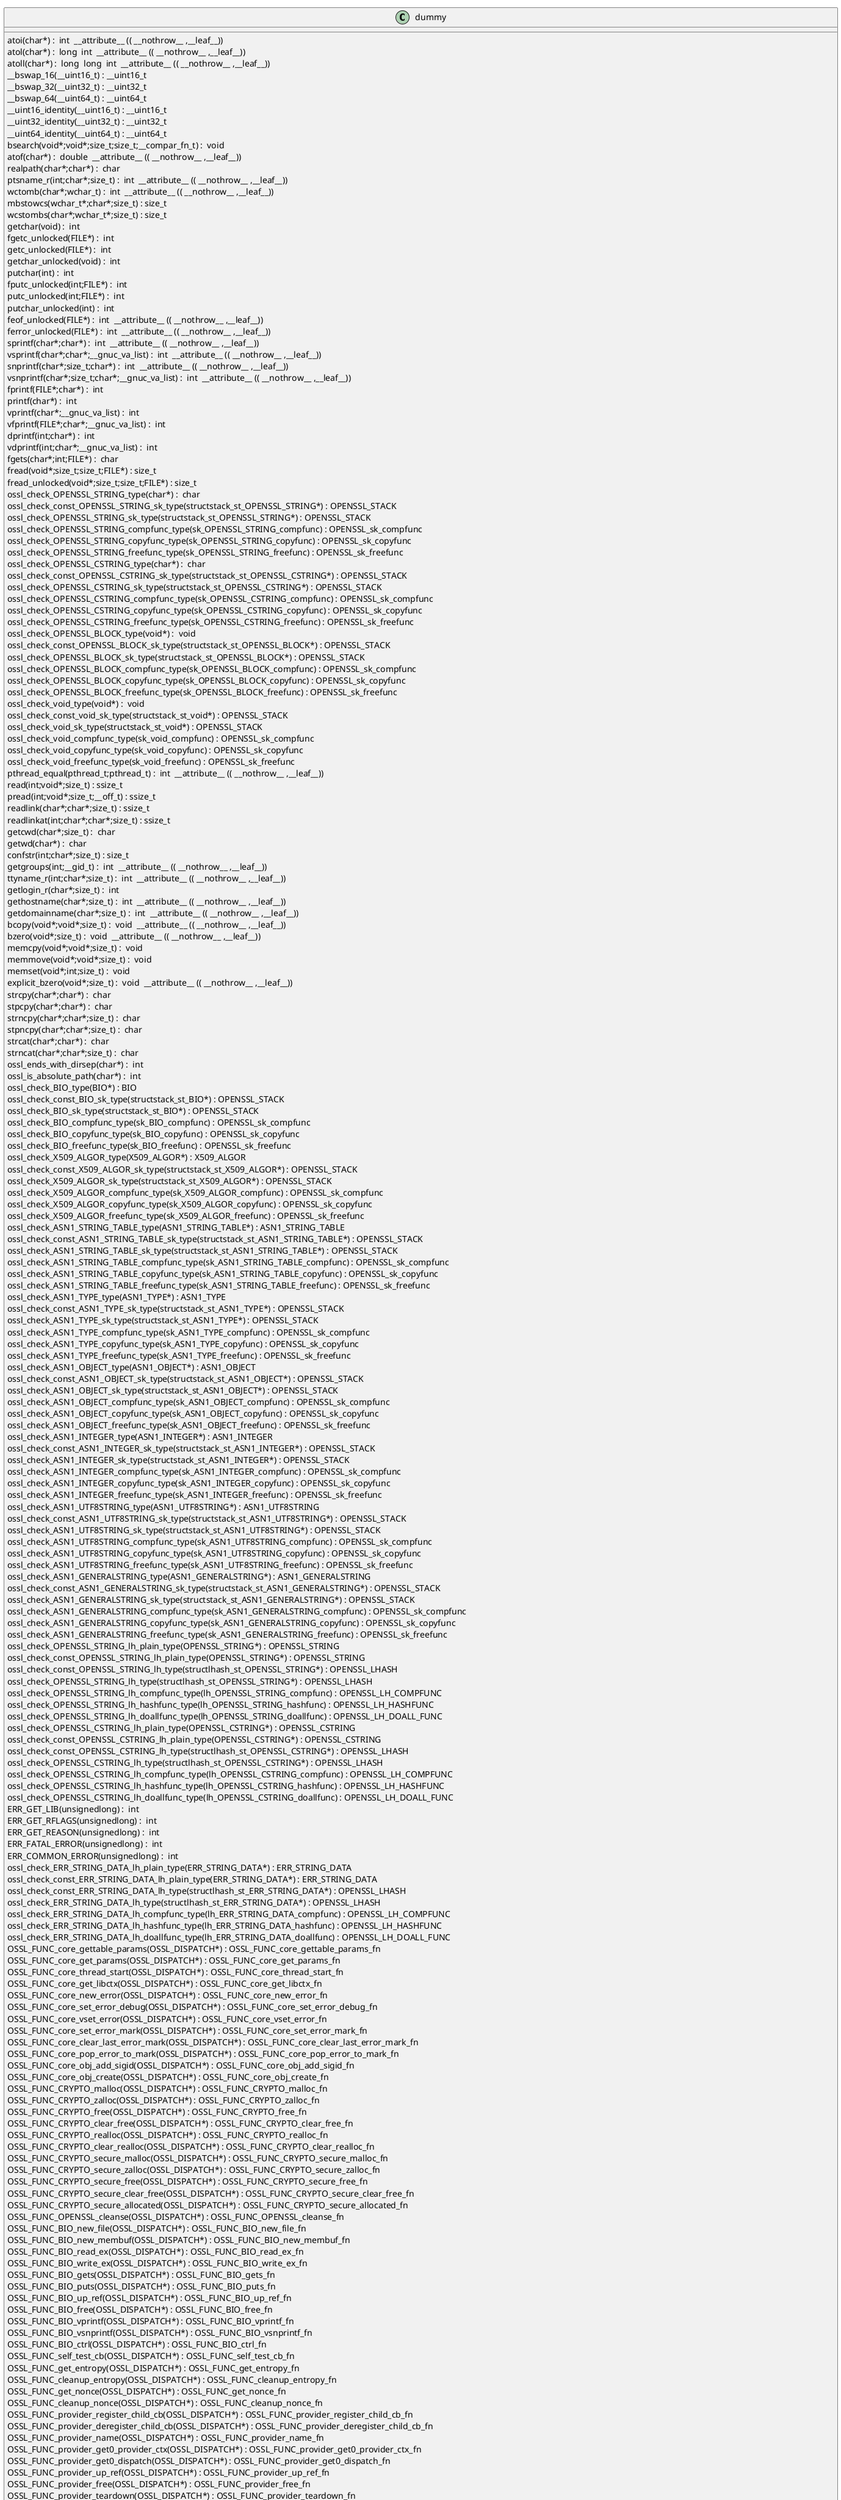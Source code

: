 @startuml
!pragma layout smetana
class dummy {
atoi(char*) :  int  __attribute__ (( __nothrow__ ,__leaf__)) [[[./../.././qc/ssl/tls13_enc.c.html#165]]]
atol(char*) :  long  int  __attribute__ (( __nothrow__ ,__leaf__)) [[[./../.././qc/ssl/tls13_enc.c.html#170]]]
atoll(char*) :  long  long  int  __attribute__ (( __nothrow__ ,__leaf__)) [[[./../.././qc/ssl/tls13_enc.c.html#177]]]
__bswap_16(__uint16_t) : __uint16_t [[[./../.././qc/ssl/tls13_enc.c.html#477]]]
__bswap_32(__uint32_t) : __uint32_t [[[./../.././qc/ssl/tls13_enc.c.html#492]]]
__bswap_64(__uint64_t) : __uint64_t [[[./../.././qc/ssl/tls13_enc.c.html#502]]]
__uint16_identity(__uint16_t) : __uint16_t [[[./../.././qc/ssl/tls13_enc.c.html#514]]]
__uint32_identity(__uint32_t) : __uint32_t [[[./../.././qc/ssl/tls13_enc.c.html#520]]]
__uint64_identity(__uint64_t) : __uint64_t [[[./../.././qc/ssl/tls13_enc.c.html#526]]]
bsearch(void*;void*;size_t;size_t;__compar_fn_t) :  void  [[[./../.././qc/ssl/tls13_enc.c.html#1194]]]
atof(char*) :  double  __attribute__ (( __nothrow__ ,__leaf__)) [[[./../.././qc/ssl/tls13_enc.c.html#1]]]
realpath(char*;char*) :  char  [[[./../.././qc/ssl/tls13_enc.c.html#1]]]
ptsname_r(int;char*;size_t) :  int  __attribute__ (( __nothrow__ ,__leaf__)) [[[./../.././qc/ssl/tls13_enc.c.html#1]]]
wctomb(char*;wchar_t) :  int  __attribute__ (( __nothrow__ ,__leaf__)) [[[./../.././qc/ssl/tls13_enc.c.html#1]]]
mbstowcs(wchar_t*;char*;size_t) : size_t [[[./../.././qc/ssl/tls13_enc.c.html#1]]]
wcstombs(char*;wchar_t*;size_t) : size_t [[[./../.././qc/ssl/tls13_enc.c.html#1]]]
getchar(void) :  int  [[[./../.././qc/ssl/tls13_enc.c.html#1]]]
fgetc_unlocked(FILE*) :  int  [[[./../.././qc/ssl/tls13_enc.c.html#1]]]
getc_unlocked(FILE*) :  int  [[[./../.././qc/ssl/tls13_enc.c.html#1]]]
getchar_unlocked(void) :  int  [[[./../.././qc/ssl/tls13_enc.c.html#1]]]
putchar(int) :  int  [[[./../.././qc/ssl/tls13_enc.c.html#1]]]
fputc_unlocked(int;FILE*) :  int  [[[./../.././qc/ssl/tls13_enc.c.html#1]]]
putc_unlocked(int;FILE*) :  int  [[[./../.././qc/ssl/tls13_enc.c.html#1]]]
putchar_unlocked(int) :  int  [[[./../.././qc/ssl/tls13_enc.c.html#1]]]
feof_unlocked(FILE*) :  int  __attribute__ (( __nothrow__ ,__leaf__)) [[[./../.././qc/ssl/tls13_enc.c.html#1]]]
ferror_unlocked(FILE*) :  int  __attribute__ (( __nothrow__ ,__leaf__)) [[[./../.././qc/ssl/tls13_enc.c.html#1]]]
sprintf(char*;char*) :  int  __attribute__ (( __nothrow__ ,__leaf__)) [[[./../.././qc/ssl/tls13_enc.c.html#1]]]
vsprintf(char*;char*;__gnuc_va_list) :  int  __attribute__ (( __nothrow__ ,__leaf__)) [[[./../.././qc/ssl/tls13_enc.c.html#1]]]
snprintf(char*;size_t;char*) :  int  __attribute__ (( __nothrow__ ,__leaf__)) [[[./../.././qc/ssl/tls13_enc.c.html#1]]]
vsnprintf(char*;size_t;char*;__gnuc_va_list) :  int  __attribute__ (( __nothrow__ ,__leaf__)) [[[./../.././qc/ssl/tls13_enc.c.html#1]]]
fprintf(FILE*;char*) :  int  [[[./../.././qc/ssl/tls13_enc.c.html#1]]]
printf(char*) :  int  [[[./../.././qc/ssl/tls13_enc.c.html#1]]]
vprintf(char*;__gnuc_va_list) :  int  [[[./../.././qc/ssl/tls13_enc.c.html#1]]]
vfprintf(FILE*;char*;__gnuc_va_list) :  int  [[[./../.././qc/ssl/tls13_enc.c.html#1]]]
dprintf(int;char*) :  int  [[[./../.././qc/ssl/tls13_enc.c.html#1]]]
vdprintf(int;char*;__gnuc_va_list) :  int  [[[./../.././qc/ssl/tls13_enc.c.html#1]]]
fgets(char*;int;FILE*) :  char  [[[./../.././qc/ssl/tls13_enc.c.html#1]]]
fread(void*;size_t;size_t;FILE*) : size_t [[[./../.././qc/ssl/tls13_enc.c.html#1]]]
fread_unlocked(void*;size_t;size_t;FILE*) : size_t [[[./../.././qc/ssl/tls13_enc.c.html#1]]]
ossl_check_OPENSSL_STRING_type(char*) :  char  [[[./../.././qc/ssl/tls13_enc.c.html#1]]]
ossl_check_const_OPENSSL_STRING_sk_type(structstack_st_OPENSSL_STRING*) : OPENSSL_STACK [[[./../.././qc/ssl/tls13_enc.c.html#1]]]
ossl_check_OPENSSL_STRING_sk_type(structstack_st_OPENSSL_STRING*) : OPENSSL_STACK [[[./../.././qc/ssl/tls13_enc.c.html#1]]]
ossl_check_OPENSSL_STRING_compfunc_type(sk_OPENSSL_STRING_compfunc) : OPENSSL_sk_compfunc [[[./../.././qc/ssl/tls13_enc.c.html#1]]]
ossl_check_OPENSSL_STRING_copyfunc_type(sk_OPENSSL_STRING_copyfunc) : OPENSSL_sk_copyfunc [[[./../.././qc/ssl/tls13_enc.c.html#1]]]
ossl_check_OPENSSL_STRING_freefunc_type(sk_OPENSSL_STRING_freefunc) : OPENSSL_sk_freefunc [[[./../.././qc/ssl/tls13_enc.c.html#1]]]
ossl_check_OPENSSL_CSTRING_type(char*) :  char  [[[./../.././qc/ssl/tls13_enc.c.html#1]]]
ossl_check_const_OPENSSL_CSTRING_sk_type(structstack_st_OPENSSL_CSTRING*) : OPENSSL_STACK [[[./../.././qc/ssl/tls13_enc.c.html#1]]]
ossl_check_OPENSSL_CSTRING_sk_type(structstack_st_OPENSSL_CSTRING*) : OPENSSL_STACK [[[./../.././qc/ssl/tls13_enc.c.html#1]]]
ossl_check_OPENSSL_CSTRING_compfunc_type(sk_OPENSSL_CSTRING_compfunc) : OPENSSL_sk_compfunc [[[./../.././qc/ssl/tls13_enc.c.html#1]]]
ossl_check_OPENSSL_CSTRING_copyfunc_type(sk_OPENSSL_CSTRING_copyfunc) : OPENSSL_sk_copyfunc [[[./../.././qc/ssl/tls13_enc.c.html#1]]]
ossl_check_OPENSSL_CSTRING_freefunc_type(sk_OPENSSL_CSTRING_freefunc) : OPENSSL_sk_freefunc [[[./../.././qc/ssl/tls13_enc.c.html#1]]]
ossl_check_OPENSSL_BLOCK_type(void*) :  void  [[[./../.././qc/ssl/tls13_enc.c.html#1]]]
ossl_check_const_OPENSSL_BLOCK_sk_type(structstack_st_OPENSSL_BLOCK*) : OPENSSL_STACK [[[./../.././qc/ssl/tls13_enc.c.html#1]]]
ossl_check_OPENSSL_BLOCK_sk_type(structstack_st_OPENSSL_BLOCK*) : OPENSSL_STACK [[[./../.././qc/ssl/tls13_enc.c.html#1]]]
ossl_check_OPENSSL_BLOCK_compfunc_type(sk_OPENSSL_BLOCK_compfunc) : OPENSSL_sk_compfunc [[[./../.././qc/ssl/tls13_enc.c.html#1]]]
ossl_check_OPENSSL_BLOCK_copyfunc_type(sk_OPENSSL_BLOCK_copyfunc) : OPENSSL_sk_copyfunc [[[./../.././qc/ssl/tls13_enc.c.html#1]]]
ossl_check_OPENSSL_BLOCK_freefunc_type(sk_OPENSSL_BLOCK_freefunc) : OPENSSL_sk_freefunc [[[./../.././qc/ssl/tls13_enc.c.html#1]]]
ossl_check_void_type(void*) :  void  [[[./../.././qc/ssl/tls13_enc.c.html#1]]]
ossl_check_const_void_sk_type(structstack_st_void*) : OPENSSL_STACK [[[./../.././qc/ssl/tls13_enc.c.html#1]]]
ossl_check_void_sk_type(structstack_st_void*) : OPENSSL_STACK [[[./../.././qc/ssl/tls13_enc.c.html#1]]]
ossl_check_void_compfunc_type(sk_void_compfunc) : OPENSSL_sk_compfunc [[[./../.././qc/ssl/tls13_enc.c.html#1]]]
ossl_check_void_copyfunc_type(sk_void_copyfunc) : OPENSSL_sk_copyfunc [[[./../.././qc/ssl/tls13_enc.c.html#1]]]
ossl_check_void_freefunc_type(sk_void_freefunc) : OPENSSL_sk_freefunc [[[./../.././qc/ssl/tls13_enc.c.html#1]]]
pthread_equal(pthread_t;pthread_t) :  int  __attribute__ (( __nothrow__ ,__leaf__)) [[[./../.././qc/ssl/tls13_enc.c.html#1]]]
read(int;void*;size_t) : ssize_t [[[./../.././qc/ssl/tls13_enc.c.html#1]]]
pread(int;void*;size_t;__off_t) : ssize_t [[[./../.././qc/ssl/tls13_enc.c.html#1]]]
readlink(char*;char*;size_t) : ssize_t [[[./../.././qc/ssl/tls13_enc.c.html#1]]]
readlinkat(int;char*;char*;size_t) : ssize_t [[[./../.././qc/ssl/tls13_enc.c.html#1]]]
getcwd(char*;size_t) :  char  [[[./../.././qc/ssl/tls13_enc.c.html#1]]]
getwd(char*) :  char  [[[./../.././qc/ssl/tls13_enc.c.html#1]]]
confstr(int;char*;size_t) : size_t [[[./../.././qc/ssl/tls13_enc.c.html#1]]]
getgroups(int;__gid_t) :  int  __attribute__ (( __nothrow__ ,__leaf__)) [[[./../.././qc/ssl/tls13_enc.c.html#1]]]
ttyname_r(int;char*;size_t) :  int  __attribute__ (( __nothrow__ ,__leaf__)) [[[./../.././qc/ssl/tls13_enc.c.html#1]]]
getlogin_r(char*;size_t) :  int  [[[./../.././qc/ssl/tls13_enc.c.html#1]]]
gethostname(char*;size_t) :  int  __attribute__ (( __nothrow__ ,__leaf__)) [[[./../.././qc/ssl/tls13_enc.c.html#1]]]
getdomainname(char*;size_t) :  int  __attribute__ (( __nothrow__ ,__leaf__)) [[[./../.././qc/ssl/tls13_enc.c.html#1]]]
bcopy(void*;void*;size_t) :  void  __attribute__ (( __nothrow__ ,__leaf__)) [[[./../.././qc/ssl/tls13_enc.c.html#1]]]
bzero(void*;size_t) :  void  __attribute__ (( __nothrow__ ,__leaf__)) [[[./../.././qc/ssl/tls13_enc.c.html#1]]]
memcpy(void*;void*;size_t) :  void  [[[./../.././qc/ssl/tls13_enc.c.html#1]]]
memmove(void*;void*;size_t) :  void  [[[./../.././qc/ssl/tls13_enc.c.html#1]]]
memset(void*;int;size_t) :  void  [[[./../.././qc/ssl/tls13_enc.c.html#1]]]
explicit_bzero(void*;size_t) :  void  __attribute__ (( __nothrow__ ,__leaf__)) [[[./../.././qc/ssl/tls13_enc.c.html#1]]]
strcpy(char*;char*) :  char  [[[./../.././qc/ssl/tls13_enc.c.html#1]]]
stpcpy(char*;char*) :  char  [[[./../.././qc/ssl/tls13_enc.c.html#1]]]
strncpy(char*;char*;size_t) :  char  [[[./../.././qc/ssl/tls13_enc.c.html#1]]]
stpncpy(char*;char*;size_t) :  char  [[[./../.././qc/ssl/tls13_enc.c.html#1]]]
strcat(char*;char*) :  char  [[[./../.././qc/ssl/tls13_enc.c.html#1]]]
strncat(char*;char*;size_t) :  char  [[[./../.././qc/ssl/tls13_enc.c.html#1]]]
ossl_ends_with_dirsep(char*) :  int  [[[./../.././qc/ssl/tls13_enc.c.html#1]]]
ossl_is_absolute_path(char*) :  int  [[[./../.././qc/ssl/tls13_enc.c.html#1]]]
ossl_check_BIO_type(BIO*) : BIO [[[./../.././qc/ssl/tls13_enc.c.html#1]]]
ossl_check_const_BIO_sk_type(structstack_st_BIO*) : OPENSSL_STACK [[[./../.././qc/ssl/tls13_enc.c.html#1]]]
ossl_check_BIO_sk_type(structstack_st_BIO*) : OPENSSL_STACK [[[./../.././qc/ssl/tls13_enc.c.html#1]]]
ossl_check_BIO_compfunc_type(sk_BIO_compfunc) : OPENSSL_sk_compfunc [[[./../.././qc/ssl/tls13_enc.c.html#1]]]
ossl_check_BIO_copyfunc_type(sk_BIO_copyfunc) : OPENSSL_sk_copyfunc [[[./../.././qc/ssl/tls13_enc.c.html#1]]]
ossl_check_BIO_freefunc_type(sk_BIO_freefunc) : OPENSSL_sk_freefunc [[[./../.././qc/ssl/tls13_enc.c.html#1]]]
ossl_check_X509_ALGOR_type(X509_ALGOR*) : X509_ALGOR [[[./../.././qc/ssl/tls13_enc.c.html#1]]]
ossl_check_const_X509_ALGOR_sk_type(structstack_st_X509_ALGOR*) : OPENSSL_STACK [[[./../.././qc/ssl/tls13_enc.c.html#1]]]
ossl_check_X509_ALGOR_sk_type(structstack_st_X509_ALGOR*) : OPENSSL_STACK [[[./../.././qc/ssl/tls13_enc.c.html#1]]]
ossl_check_X509_ALGOR_compfunc_type(sk_X509_ALGOR_compfunc) : OPENSSL_sk_compfunc [[[./../.././qc/ssl/tls13_enc.c.html#1]]]
ossl_check_X509_ALGOR_copyfunc_type(sk_X509_ALGOR_copyfunc) : OPENSSL_sk_copyfunc [[[./../.././qc/ssl/tls13_enc.c.html#1]]]
ossl_check_X509_ALGOR_freefunc_type(sk_X509_ALGOR_freefunc) : OPENSSL_sk_freefunc [[[./../.././qc/ssl/tls13_enc.c.html#1]]]
ossl_check_ASN1_STRING_TABLE_type(ASN1_STRING_TABLE*) : ASN1_STRING_TABLE [[[./../.././qc/ssl/tls13_enc.c.html#1]]]
ossl_check_const_ASN1_STRING_TABLE_sk_type(structstack_st_ASN1_STRING_TABLE*) : OPENSSL_STACK [[[./../.././qc/ssl/tls13_enc.c.html#1]]]
ossl_check_ASN1_STRING_TABLE_sk_type(structstack_st_ASN1_STRING_TABLE*) : OPENSSL_STACK [[[./../.././qc/ssl/tls13_enc.c.html#1]]]
ossl_check_ASN1_STRING_TABLE_compfunc_type(sk_ASN1_STRING_TABLE_compfunc) : OPENSSL_sk_compfunc [[[./../.././qc/ssl/tls13_enc.c.html#1]]]
ossl_check_ASN1_STRING_TABLE_copyfunc_type(sk_ASN1_STRING_TABLE_copyfunc) : OPENSSL_sk_copyfunc [[[./../.././qc/ssl/tls13_enc.c.html#1]]]
ossl_check_ASN1_STRING_TABLE_freefunc_type(sk_ASN1_STRING_TABLE_freefunc) : OPENSSL_sk_freefunc [[[./../.././qc/ssl/tls13_enc.c.html#1]]]
ossl_check_ASN1_TYPE_type(ASN1_TYPE*) : ASN1_TYPE [[[./../.././qc/ssl/tls13_enc.c.html#1]]]
ossl_check_const_ASN1_TYPE_sk_type(structstack_st_ASN1_TYPE*) : OPENSSL_STACK [[[./../.././qc/ssl/tls13_enc.c.html#1]]]
ossl_check_ASN1_TYPE_sk_type(structstack_st_ASN1_TYPE*) : OPENSSL_STACK [[[./../.././qc/ssl/tls13_enc.c.html#1]]]
ossl_check_ASN1_TYPE_compfunc_type(sk_ASN1_TYPE_compfunc) : OPENSSL_sk_compfunc [[[./../.././qc/ssl/tls13_enc.c.html#1]]]
ossl_check_ASN1_TYPE_copyfunc_type(sk_ASN1_TYPE_copyfunc) : OPENSSL_sk_copyfunc [[[./../.././qc/ssl/tls13_enc.c.html#1]]]
ossl_check_ASN1_TYPE_freefunc_type(sk_ASN1_TYPE_freefunc) : OPENSSL_sk_freefunc [[[./../.././qc/ssl/tls13_enc.c.html#1]]]
ossl_check_ASN1_OBJECT_type(ASN1_OBJECT*) : ASN1_OBJECT [[[./../.././qc/ssl/tls13_enc.c.html#1]]]
ossl_check_const_ASN1_OBJECT_sk_type(structstack_st_ASN1_OBJECT*) : OPENSSL_STACK [[[./../.././qc/ssl/tls13_enc.c.html#1]]]
ossl_check_ASN1_OBJECT_sk_type(structstack_st_ASN1_OBJECT*) : OPENSSL_STACK [[[./../.././qc/ssl/tls13_enc.c.html#1]]]
ossl_check_ASN1_OBJECT_compfunc_type(sk_ASN1_OBJECT_compfunc) : OPENSSL_sk_compfunc [[[./../.././qc/ssl/tls13_enc.c.html#1]]]
ossl_check_ASN1_OBJECT_copyfunc_type(sk_ASN1_OBJECT_copyfunc) : OPENSSL_sk_copyfunc [[[./../.././qc/ssl/tls13_enc.c.html#1]]]
ossl_check_ASN1_OBJECT_freefunc_type(sk_ASN1_OBJECT_freefunc) : OPENSSL_sk_freefunc [[[./../.././qc/ssl/tls13_enc.c.html#1]]]
ossl_check_ASN1_INTEGER_type(ASN1_INTEGER*) : ASN1_INTEGER [[[./../.././qc/ssl/tls13_enc.c.html#1]]]
ossl_check_const_ASN1_INTEGER_sk_type(structstack_st_ASN1_INTEGER*) : OPENSSL_STACK [[[./../.././qc/ssl/tls13_enc.c.html#1]]]
ossl_check_ASN1_INTEGER_sk_type(structstack_st_ASN1_INTEGER*) : OPENSSL_STACK [[[./../.././qc/ssl/tls13_enc.c.html#1]]]
ossl_check_ASN1_INTEGER_compfunc_type(sk_ASN1_INTEGER_compfunc) : OPENSSL_sk_compfunc [[[./../.././qc/ssl/tls13_enc.c.html#1]]]
ossl_check_ASN1_INTEGER_copyfunc_type(sk_ASN1_INTEGER_copyfunc) : OPENSSL_sk_copyfunc [[[./../.././qc/ssl/tls13_enc.c.html#1]]]
ossl_check_ASN1_INTEGER_freefunc_type(sk_ASN1_INTEGER_freefunc) : OPENSSL_sk_freefunc [[[./../.././qc/ssl/tls13_enc.c.html#1]]]
ossl_check_ASN1_UTF8STRING_type(ASN1_UTF8STRING*) : ASN1_UTF8STRING [[[./../.././qc/ssl/tls13_enc.c.html#1]]]
ossl_check_const_ASN1_UTF8STRING_sk_type(structstack_st_ASN1_UTF8STRING*) : OPENSSL_STACK [[[./../.././qc/ssl/tls13_enc.c.html#1]]]
ossl_check_ASN1_UTF8STRING_sk_type(structstack_st_ASN1_UTF8STRING*) : OPENSSL_STACK [[[./../.././qc/ssl/tls13_enc.c.html#1]]]
ossl_check_ASN1_UTF8STRING_compfunc_type(sk_ASN1_UTF8STRING_compfunc) : OPENSSL_sk_compfunc [[[./../.././qc/ssl/tls13_enc.c.html#1]]]
ossl_check_ASN1_UTF8STRING_copyfunc_type(sk_ASN1_UTF8STRING_copyfunc) : OPENSSL_sk_copyfunc [[[./../.././qc/ssl/tls13_enc.c.html#1]]]
ossl_check_ASN1_UTF8STRING_freefunc_type(sk_ASN1_UTF8STRING_freefunc) : OPENSSL_sk_freefunc [[[./../.././qc/ssl/tls13_enc.c.html#1]]]
ossl_check_ASN1_GENERALSTRING_type(ASN1_GENERALSTRING*) : ASN1_GENERALSTRING [[[./../.././qc/ssl/tls13_enc.c.html#1]]]
ossl_check_const_ASN1_GENERALSTRING_sk_type(structstack_st_ASN1_GENERALSTRING*) : OPENSSL_STACK [[[./../.././qc/ssl/tls13_enc.c.html#1]]]
ossl_check_ASN1_GENERALSTRING_sk_type(structstack_st_ASN1_GENERALSTRING*) : OPENSSL_STACK [[[./../.././qc/ssl/tls13_enc.c.html#1]]]
ossl_check_ASN1_GENERALSTRING_compfunc_type(sk_ASN1_GENERALSTRING_compfunc) : OPENSSL_sk_compfunc [[[./../.././qc/ssl/tls13_enc.c.html#1]]]
ossl_check_ASN1_GENERALSTRING_copyfunc_type(sk_ASN1_GENERALSTRING_copyfunc) : OPENSSL_sk_copyfunc [[[./../.././qc/ssl/tls13_enc.c.html#1]]]
ossl_check_ASN1_GENERALSTRING_freefunc_type(sk_ASN1_GENERALSTRING_freefunc) : OPENSSL_sk_freefunc [[[./../.././qc/ssl/tls13_enc.c.html#1]]]
ossl_check_OPENSSL_STRING_lh_plain_type(OPENSSL_STRING*) : OPENSSL_STRING [[[./../.././qc/ssl/tls13_enc.c.html#1]]]
ossl_check_const_OPENSSL_STRING_lh_plain_type(OPENSSL_STRING*) : OPENSSL_STRING [[[./../.././qc/ssl/tls13_enc.c.html#1]]]
ossl_check_const_OPENSSL_STRING_lh_type(structlhash_st_OPENSSL_STRING*) : OPENSSL_LHASH [[[./../.././qc/ssl/tls13_enc.c.html#1]]]
ossl_check_OPENSSL_STRING_lh_type(structlhash_st_OPENSSL_STRING*) : OPENSSL_LHASH [[[./../.././qc/ssl/tls13_enc.c.html#1]]]
ossl_check_OPENSSL_STRING_lh_compfunc_type(lh_OPENSSL_STRING_compfunc) : OPENSSL_LH_COMPFUNC [[[./../.././qc/ssl/tls13_enc.c.html#1]]]
ossl_check_OPENSSL_STRING_lh_hashfunc_type(lh_OPENSSL_STRING_hashfunc) : OPENSSL_LH_HASHFUNC [[[./../.././qc/ssl/tls13_enc.c.html#1]]]
ossl_check_OPENSSL_STRING_lh_doallfunc_type(lh_OPENSSL_STRING_doallfunc) : OPENSSL_LH_DOALL_FUNC [[[./../.././qc/ssl/tls13_enc.c.html#1]]]
ossl_check_OPENSSL_CSTRING_lh_plain_type(OPENSSL_CSTRING*) : OPENSSL_CSTRING [[[./../.././qc/ssl/tls13_enc.c.html#1]]]
ossl_check_const_OPENSSL_CSTRING_lh_plain_type(OPENSSL_CSTRING*) : OPENSSL_CSTRING [[[./../.././qc/ssl/tls13_enc.c.html#1]]]
ossl_check_const_OPENSSL_CSTRING_lh_type(structlhash_st_OPENSSL_CSTRING*) : OPENSSL_LHASH [[[./../.././qc/ssl/tls13_enc.c.html#1]]]
ossl_check_OPENSSL_CSTRING_lh_type(structlhash_st_OPENSSL_CSTRING*) : OPENSSL_LHASH [[[./../.././qc/ssl/tls13_enc.c.html#1]]]
ossl_check_OPENSSL_CSTRING_lh_compfunc_type(lh_OPENSSL_CSTRING_compfunc) : OPENSSL_LH_COMPFUNC [[[./../.././qc/ssl/tls13_enc.c.html#1]]]
ossl_check_OPENSSL_CSTRING_lh_hashfunc_type(lh_OPENSSL_CSTRING_hashfunc) : OPENSSL_LH_HASHFUNC [[[./../.././qc/ssl/tls13_enc.c.html#1]]]
ossl_check_OPENSSL_CSTRING_lh_doallfunc_type(lh_OPENSSL_CSTRING_doallfunc) : OPENSSL_LH_DOALL_FUNC [[[./../.././qc/ssl/tls13_enc.c.html#1]]]
ERR_GET_LIB(unsignedlong) :  int  [[[./../.././qc/ssl/tls13_enc.c.html#1]]]
ERR_GET_RFLAGS(unsignedlong) :  int  [[[./../.././qc/ssl/tls13_enc.c.html#1]]]
ERR_GET_REASON(unsignedlong) :  int  [[[./../.././qc/ssl/tls13_enc.c.html#1]]]
ERR_FATAL_ERROR(unsignedlong) :  int  [[[./../.././qc/ssl/tls13_enc.c.html#1]]]
ERR_COMMON_ERROR(unsignedlong) :  int  [[[./../.././qc/ssl/tls13_enc.c.html#1]]]
ossl_check_ERR_STRING_DATA_lh_plain_type(ERR_STRING_DATA*) : ERR_STRING_DATA [[[./../.././qc/ssl/tls13_enc.c.html#1]]]
ossl_check_const_ERR_STRING_DATA_lh_plain_type(ERR_STRING_DATA*) : ERR_STRING_DATA [[[./../.././qc/ssl/tls13_enc.c.html#1]]]
ossl_check_const_ERR_STRING_DATA_lh_type(structlhash_st_ERR_STRING_DATA*) : OPENSSL_LHASH [[[./../.././qc/ssl/tls13_enc.c.html#1]]]
ossl_check_ERR_STRING_DATA_lh_type(structlhash_st_ERR_STRING_DATA*) : OPENSSL_LHASH [[[./../.././qc/ssl/tls13_enc.c.html#1]]]
ossl_check_ERR_STRING_DATA_lh_compfunc_type(lh_ERR_STRING_DATA_compfunc) : OPENSSL_LH_COMPFUNC [[[./../.././qc/ssl/tls13_enc.c.html#1]]]
ossl_check_ERR_STRING_DATA_lh_hashfunc_type(lh_ERR_STRING_DATA_hashfunc) : OPENSSL_LH_HASHFUNC [[[./../.././qc/ssl/tls13_enc.c.html#1]]]
ossl_check_ERR_STRING_DATA_lh_doallfunc_type(lh_ERR_STRING_DATA_doallfunc) : OPENSSL_LH_DOALL_FUNC [[[./../.././qc/ssl/tls13_enc.c.html#1]]]
OSSL_FUNC_core_gettable_params(OSSL_DISPATCH*) : OSSL_FUNC_core_gettable_params_fn [[[./../.././qc/ssl/tls13_enc.c.html#1]]]
OSSL_FUNC_core_get_params(OSSL_DISPATCH*) : OSSL_FUNC_core_get_params_fn [[[./../.././qc/ssl/tls13_enc.c.html#1]]]
OSSL_FUNC_core_thread_start(OSSL_DISPATCH*) : OSSL_FUNC_core_thread_start_fn [[[./../.././qc/ssl/tls13_enc.c.html#1]]]
OSSL_FUNC_core_get_libctx(OSSL_DISPATCH*) : OSSL_FUNC_core_get_libctx_fn [[[./../.././qc/ssl/tls13_enc.c.html#1]]]
OSSL_FUNC_core_new_error(OSSL_DISPATCH*) : OSSL_FUNC_core_new_error_fn [[[./../.././qc/ssl/tls13_enc.c.html#1]]]
OSSL_FUNC_core_set_error_debug(OSSL_DISPATCH*) : OSSL_FUNC_core_set_error_debug_fn [[[./../.././qc/ssl/tls13_enc.c.html#1]]]
OSSL_FUNC_core_vset_error(OSSL_DISPATCH*) : OSSL_FUNC_core_vset_error_fn [[[./../.././qc/ssl/tls13_enc.c.html#1]]]
OSSL_FUNC_core_set_error_mark(OSSL_DISPATCH*) : OSSL_FUNC_core_set_error_mark_fn [[[./../.././qc/ssl/tls13_enc.c.html#1]]]
OSSL_FUNC_core_clear_last_error_mark(OSSL_DISPATCH*) : OSSL_FUNC_core_clear_last_error_mark_fn [[[./../.././qc/ssl/tls13_enc.c.html#1]]]
OSSL_FUNC_core_pop_error_to_mark(OSSL_DISPATCH*) : OSSL_FUNC_core_pop_error_to_mark_fn [[[./../.././qc/ssl/tls13_enc.c.html#1]]]
OSSL_FUNC_core_obj_add_sigid(OSSL_DISPATCH*) : OSSL_FUNC_core_obj_add_sigid_fn [[[./../.././qc/ssl/tls13_enc.c.html#1]]]
OSSL_FUNC_core_obj_create(OSSL_DISPATCH*) : OSSL_FUNC_core_obj_create_fn [[[./../.././qc/ssl/tls13_enc.c.html#1]]]
OSSL_FUNC_CRYPTO_malloc(OSSL_DISPATCH*) : OSSL_FUNC_CRYPTO_malloc_fn [[[./../.././qc/ssl/tls13_enc.c.html#1]]]
OSSL_FUNC_CRYPTO_zalloc(OSSL_DISPATCH*) : OSSL_FUNC_CRYPTO_zalloc_fn [[[./../.././qc/ssl/tls13_enc.c.html#1]]]
OSSL_FUNC_CRYPTO_free(OSSL_DISPATCH*) : OSSL_FUNC_CRYPTO_free_fn [[[./../.././qc/ssl/tls13_enc.c.html#1]]]
OSSL_FUNC_CRYPTO_clear_free(OSSL_DISPATCH*) : OSSL_FUNC_CRYPTO_clear_free_fn [[[./../.././qc/ssl/tls13_enc.c.html#1]]]
OSSL_FUNC_CRYPTO_realloc(OSSL_DISPATCH*) : OSSL_FUNC_CRYPTO_realloc_fn [[[./../.././qc/ssl/tls13_enc.c.html#1]]]
OSSL_FUNC_CRYPTO_clear_realloc(OSSL_DISPATCH*) : OSSL_FUNC_CRYPTO_clear_realloc_fn [[[./../.././qc/ssl/tls13_enc.c.html#1]]]
OSSL_FUNC_CRYPTO_secure_malloc(OSSL_DISPATCH*) : OSSL_FUNC_CRYPTO_secure_malloc_fn [[[./../.././qc/ssl/tls13_enc.c.html#1]]]
OSSL_FUNC_CRYPTO_secure_zalloc(OSSL_DISPATCH*) : OSSL_FUNC_CRYPTO_secure_zalloc_fn [[[./../.././qc/ssl/tls13_enc.c.html#1]]]
OSSL_FUNC_CRYPTO_secure_free(OSSL_DISPATCH*) : OSSL_FUNC_CRYPTO_secure_free_fn [[[./../.././qc/ssl/tls13_enc.c.html#1]]]
OSSL_FUNC_CRYPTO_secure_clear_free(OSSL_DISPATCH*) : OSSL_FUNC_CRYPTO_secure_clear_free_fn [[[./../.././qc/ssl/tls13_enc.c.html#1]]]
OSSL_FUNC_CRYPTO_secure_allocated(OSSL_DISPATCH*) : OSSL_FUNC_CRYPTO_secure_allocated_fn [[[./../.././qc/ssl/tls13_enc.c.html#1]]]
OSSL_FUNC_OPENSSL_cleanse(OSSL_DISPATCH*) : OSSL_FUNC_OPENSSL_cleanse_fn [[[./../.././qc/ssl/tls13_enc.c.html#1]]]
OSSL_FUNC_BIO_new_file(OSSL_DISPATCH*) : OSSL_FUNC_BIO_new_file_fn [[[./../.././qc/ssl/tls13_enc.c.html#1]]]
OSSL_FUNC_BIO_new_membuf(OSSL_DISPATCH*) : OSSL_FUNC_BIO_new_membuf_fn [[[./../.././qc/ssl/tls13_enc.c.html#1]]]
OSSL_FUNC_BIO_read_ex(OSSL_DISPATCH*) : OSSL_FUNC_BIO_read_ex_fn [[[./../.././qc/ssl/tls13_enc.c.html#1]]]
OSSL_FUNC_BIO_write_ex(OSSL_DISPATCH*) : OSSL_FUNC_BIO_write_ex_fn [[[./../.././qc/ssl/tls13_enc.c.html#1]]]
OSSL_FUNC_BIO_gets(OSSL_DISPATCH*) : OSSL_FUNC_BIO_gets_fn [[[./../.././qc/ssl/tls13_enc.c.html#1]]]
OSSL_FUNC_BIO_puts(OSSL_DISPATCH*) : OSSL_FUNC_BIO_puts_fn [[[./../.././qc/ssl/tls13_enc.c.html#1]]]
OSSL_FUNC_BIO_up_ref(OSSL_DISPATCH*) : OSSL_FUNC_BIO_up_ref_fn [[[./../.././qc/ssl/tls13_enc.c.html#1]]]
OSSL_FUNC_BIO_free(OSSL_DISPATCH*) : OSSL_FUNC_BIO_free_fn [[[./../.././qc/ssl/tls13_enc.c.html#1]]]
OSSL_FUNC_BIO_vprintf(OSSL_DISPATCH*) : OSSL_FUNC_BIO_vprintf_fn [[[./../.././qc/ssl/tls13_enc.c.html#1]]]
OSSL_FUNC_BIO_vsnprintf(OSSL_DISPATCH*) : OSSL_FUNC_BIO_vsnprintf_fn [[[./../.././qc/ssl/tls13_enc.c.html#1]]]
OSSL_FUNC_BIO_ctrl(OSSL_DISPATCH*) : OSSL_FUNC_BIO_ctrl_fn [[[./../.././qc/ssl/tls13_enc.c.html#1]]]
OSSL_FUNC_self_test_cb(OSSL_DISPATCH*) : OSSL_FUNC_self_test_cb_fn [[[./../.././qc/ssl/tls13_enc.c.html#1]]]
OSSL_FUNC_get_entropy(OSSL_DISPATCH*) : OSSL_FUNC_get_entropy_fn [[[./../.././qc/ssl/tls13_enc.c.html#1]]]
OSSL_FUNC_cleanup_entropy(OSSL_DISPATCH*) : OSSL_FUNC_cleanup_entropy_fn [[[./../.././qc/ssl/tls13_enc.c.html#1]]]
OSSL_FUNC_get_nonce(OSSL_DISPATCH*) : OSSL_FUNC_get_nonce_fn [[[./../.././qc/ssl/tls13_enc.c.html#1]]]
OSSL_FUNC_cleanup_nonce(OSSL_DISPATCH*) : OSSL_FUNC_cleanup_nonce_fn [[[./../.././qc/ssl/tls13_enc.c.html#1]]]
OSSL_FUNC_provider_register_child_cb(OSSL_DISPATCH*) : OSSL_FUNC_provider_register_child_cb_fn [[[./../.././qc/ssl/tls13_enc.c.html#1]]]
OSSL_FUNC_provider_deregister_child_cb(OSSL_DISPATCH*) : OSSL_FUNC_provider_deregister_child_cb_fn [[[./../.././qc/ssl/tls13_enc.c.html#1]]]
OSSL_FUNC_provider_name(OSSL_DISPATCH*) : OSSL_FUNC_provider_name_fn [[[./../.././qc/ssl/tls13_enc.c.html#1]]]
OSSL_FUNC_provider_get0_provider_ctx(OSSL_DISPATCH*) : OSSL_FUNC_provider_get0_provider_ctx_fn [[[./../.././qc/ssl/tls13_enc.c.html#1]]]
OSSL_FUNC_provider_get0_dispatch(OSSL_DISPATCH*) : OSSL_FUNC_provider_get0_dispatch_fn [[[./../.././qc/ssl/tls13_enc.c.html#1]]]
OSSL_FUNC_provider_up_ref(OSSL_DISPATCH*) : OSSL_FUNC_provider_up_ref_fn [[[./../.././qc/ssl/tls13_enc.c.html#1]]]
OSSL_FUNC_provider_free(OSSL_DISPATCH*) : OSSL_FUNC_provider_free_fn [[[./../.././qc/ssl/tls13_enc.c.html#1]]]
OSSL_FUNC_provider_teardown(OSSL_DISPATCH*) : OSSL_FUNC_provider_teardown_fn [[[./../.././qc/ssl/tls13_enc.c.html#1]]]
OSSL_FUNC_provider_gettable_params(OSSL_DISPATCH*) : OSSL_FUNC_provider_gettable_params_fn [[[./../.././qc/ssl/tls13_enc.c.html#1]]]
OSSL_FUNC_provider_get_params(OSSL_DISPATCH*) : OSSL_FUNC_provider_get_params_fn [[[./../.././qc/ssl/tls13_enc.c.html#1]]]
OSSL_FUNC_provider_query_operation(OSSL_DISPATCH*) : OSSL_FUNC_provider_query_operation_fn [[[./../.././qc/ssl/tls13_enc.c.html#1]]]
OSSL_FUNC_provider_unquery_operation(OSSL_DISPATCH*) : OSSL_FUNC_provider_unquery_operation_fn [[[./../.././qc/ssl/tls13_enc.c.html#1]]]
OSSL_FUNC_provider_get_reason_strings(OSSL_DISPATCH*) : OSSL_FUNC_provider_get_reason_strings_fn [[[./../.././qc/ssl/tls13_enc.c.html#1]]]
OSSL_FUNC_provider_get_capabilities(OSSL_DISPATCH*) : OSSL_FUNC_provider_get_capabilities_fn [[[./../.././qc/ssl/tls13_enc.c.html#1]]]
OSSL_FUNC_provider_self_test(OSSL_DISPATCH*) : OSSL_FUNC_provider_self_test_fn [[[./../.././qc/ssl/tls13_enc.c.html#1]]]
OSSL_FUNC_digest_newctx(OSSL_DISPATCH*) : OSSL_FUNC_digest_newctx_fn [[[./../.././qc/ssl/tls13_enc.c.html#1]]]
OSSL_FUNC_digest_init(OSSL_DISPATCH*) : OSSL_FUNC_digest_init_fn [[[./../.././qc/ssl/tls13_enc.c.html#1]]]
OSSL_FUNC_digest_update(OSSL_DISPATCH*) : OSSL_FUNC_digest_update_fn [[[./../.././qc/ssl/tls13_enc.c.html#1]]]
OSSL_FUNC_digest_final(OSSL_DISPATCH*) : OSSL_FUNC_digest_final_fn [[[./../.././qc/ssl/tls13_enc.c.html#1]]]
OSSL_FUNC_digest_digest(OSSL_DISPATCH*) : OSSL_FUNC_digest_digest_fn [[[./../.././qc/ssl/tls13_enc.c.html#1]]]
OSSL_FUNC_digest_freectx(OSSL_DISPATCH*) : OSSL_FUNC_digest_freectx_fn [[[./../.././qc/ssl/tls13_enc.c.html#1]]]
OSSL_FUNC_digest_dupctx(OSSL_DISPATCH*) : OSSL_FUNC_digest_dupctx_fn [[[./../.././qc/ssl/tls13_enc.c.html#1]]]
OSSL_FUNC_digest_get_params(OSSL_DISPATCH*) : OSSL_FUNC_digest_get_params_fn [[[./../.././qc/ssl/tls13_enc.c.html#1]]]
OSSL_FUNC_digest_set_ctx_params(OSSL_DISPATCH*) : OSSL_FUNC_digest_set_ctx_params_fn [[[./../.././qc/ssl/tls13_enc.c.html#1]]]
OSSL_FUNC_digest_get_ctx_params(OSSL_DISPATCH*) : OSSL_FUNC_digest_get_ctx_params_fn [[[./../.././qc/ssl/tls13_enc.c.html#1]]]
OSSL_FUNC_digest_gettable_params(OSSL_DISPATCH*) : OSSL_FUNC_digest_gettable_params_fn [[[./../.././qc/ssl/tls13_enc.c.html#1]]]
OSSL_FUNC_digest_settable_ctx_params(OSSL_DISPATCH*) : OSSL_FUNC_digest_settable_ctx_params_fn [[[./../.././qc/ssl/tls13_enc.c.html#1]]]
OSSL_FUNC_digest_gettable_ctx_params(OSSL_DISPATCH*) : OSSL_FUNC_digest_gettable_ctx_params_fn [[[./../.././qc/ssl/tls13_enc.c.html#1]]]
OSSL_FUNC_cipher_newctx(OSSL_DISPATCH*) : OSSL_FUNC_cipher_newctx_fn [[[./../.././qc/ssl/tls13_enc.c.html#1]]]
OSSL_FUNC_cipher_encrypt_init(OSSL_DISPATCH*) : OSSL_FUNC_cipher_encrypt_init_fn [[[./../.././qc/ssl/tls13_enc.c.html#1]]]
OSSL_FUNC_cipher_decrypt_init(OSSL_DISPATCH*) : OSSL_FUNC_cipher_decrypt_init_fn [[[./../.././qc/ssl/tls13_enc.c.html#1]]]
OSSL_FUNC_cipher_update(OSSL_DISPATCH*) : OSSL_FUNC_cipher_update_fn [[[./../.././qc/ssl/tls13_enc.c.html#1]]]
OSSL_FUNC_cipher_final(OSSL_DISPATCH*) : OSSL_FUNC_cipher_final_fn [[[./../.././qc/ssl/tls13_enc.c.html#1]]]
OSSL_FUNC_cipher_cipher(OSSL_DISPATCH*) : OSSL_FUNC_cipher_cipher_fn [[[./../.././qc/ssl/tls13_enc.c.html#1]]]
OSSL_FUNC_cipher_freectx(OSSL_DISPATCH*) : OSSL_FUNC_cipher_freectx_fn [[[./../.././qc/ssl/tls13_enc.c.html#1]]]
OSSL_FUNC_cipher_dupctx(OSSL_DISPATCH*) : OSSL_FUNC_cipher_dupctx_fn [[[./../.././qc/ssl/tls13_enc.c.html#1]]]
OSSL_FUNC_cipher_get_params(OSSL_DISPATCH*) : OSSL_FUNC_cipher_get_params_fn [[[./../.././qc/ssl/tls13_enc.c.html#1]]]
OSSL_FUNC_cipher_get_ctx_params(OSSL_DISPATCH*) : OSSL_FUNC_cipher_get_ctx_params_fn [[[./../.././qc/ssl/tls13_enc.c.html#1]]]
OSSL_FUNC_cipher_set_ctx_params(OSSL_DISPATCH*) : OSSL_FUNC_cipher_set_ctx_params_fn [[[./../.././qc/ssl/tls13_enc.c.html#1]]]
OSSL_FUNC_cipher_gettable_params(OSSL_DISPATCH*) : OSSL_FUNC_cipher_gettable_params_fn [[[./../.././qc/ssl/tls13_enc.c.html#1]]]
OSSL_FUNC_cipher_settable_ctx_params(OSSL_DISPATCH*) : OSSL_FUNC_cipher_settable_ctx_params_fn [[[./../.././qc/ssl/tls13_enc.c.html#1]]]
OSSL_FUNC_cipher_gettable_ctx_params(OSSL_DISPATCH*) : OSSL_FUNC_cipher_gettable_ctx_params_fn [[[./../.././qc/ssl/tls13_enc.c.html#1]]]
OSSL_FUNC_mac_newctx(OSSL_DISPATCH*) : OSSL_FUNC_mac_newctx_fn [[[./../.././qc/ssl/tls13_enc.c.html#1]]]
OSSL_FUNC_mac_dupctx(OSSL_DISPATCH*) : OSSL_FUNC_mac_dupctx_fn [[[./../.././qc/ssl/tls13_enc.c.html#1]]]
OSSL_FUNC_mac_freectx(OSSL_DISPATCH*) : OSSL_FUNC_mac_freectx_fn [[[./../.././qc/ssl/tls13_enc.c.html#1]]]
OSSL_FUNC_mac_init(OSSL_DISPATCH*) : OSSL_FUNC_mac_init_fn [[[./../.././qc/ssl/tls13_enc.c.html#1]]]
OSSL_FUNC_mac_update(OSSL_DISPATCH*) : OSSL_FUNC_mac_update_fn [[[./../.././qc/ssl/tls13_enc.c.html#1]]]
OSSL_FUNC_mac_final(OSSL_DISPATCH*) : OSSL_FUNC_mac_final_fn [[[./../.././qc/ssl/tls13_enc.c.html#1]]]
OSSL_FUNC_mac_gettable_params(OSSL_DISPATCH*) : OSSL_FUNC_mac_gettable_params_fn [[[./../.././qc/ssl/tls13_enc.c.html#1]]]
OSSL_FUNC_mac_gettable_ctx_params(OSSL_DISPATCH*) : OSSL_FUNC_mac_gettable_ctx_params_fn [[[./../.././qc/ssl/tls13_enc.c.html#1]]]
OSSL_FUNC_mac_settable_ctx_params(OSSL_DISPATCH*) : OSSL_FUNC_mac_settable_ctx_params_fn [[[./../.././qc/ssl/tls13_enc.c.html#1]]]
OSSL_FUNC_mac_get_params(OSSL_DISPATCH*) : OSSL_FUNC_mac_get_params_fn [[[./../.././qc/ssl/tls13_enc.c.html#1]]]
OSSL_FUNC_mac_get_ctx_params(OSSL_DISPATCH*) : OSSL_FUNC_mac_get_ctx_params_fn [[[./../.././qc/ssl/tls13_enc.c.html#1]]]
OSSL_FUNC_mac_set_ctx_params(OSSL_DISPATCH*) : OSSL_FUNC_mac_set_ctx_params_fn [[[./../.././qc/ssl/tls13_enc.c.html#1]]]
OSSL_FUNC_kdf_newctx(OSSL_DISPATCH*) : OSSL_FUNC_kdf_newctx_fn [[[./../.././qc/ssl/tls13_enc.c.html#1]]]
OSSL_FUNC_kdf_dupctx(OSSL_DISPATCH*) : OSSL_FUNC_kdf_dupctx_fn [[[./../.././qc/ssl/tls13_enc.c.html#1]]]
OSSL_FUNC_kdf_freectx(OSSL_DISPATCH*) : OSSL_FUNC_kdf_freectx_fn [[[./../.././qc/ssl/tls13_enc.c.html#1]]]
OSSL_FUNC_kdf_reset(OSSL_DISPATCH*) : OSSL_FUNC_kdf_reset_fn [[[./../.././qc/ssl/tls13_enc.c.html#1]]]
OSSL_FUNC_kdf_derive(OSSL_DISPATCH*) : OSSL_FUNC_kdf_derive_fn [[[./../.././qc/ssl/tls13_enc.c.html#1]]]
OSSL_FUNC_kdf_gettable_params(OSSL_DISPATCH*) : OSSL_FUNC_kdf_gettable_params_fn [[[./../.././qc/ssl/tls13_enc.c.html#1]]]
OSSL_FUNC_kdf_gettable_ctx_params(OSSL_DISPATCH*) : OSSL_FUNC_kdf_gettable_ctx_params_fn [[[./../.././qc/ssl/tls13_enc.c.html#1]]]
OSSL_FUNC_kdf_settable_ctx_params(OSSL_DISPATCH*) : OSSL_FUNC_kdf_settable_ctx_params_fn [[[./../.././qc/ssl/tls13_enc.c.html#1]]]
OSSL_FUNC_kdf_get_params(OSSL_DISPATCH*) : OSSL_FUNC_kdf_get_params_fn [[[./../.././qc/ssl/tls13_enc.c.html#1]]]
OSSL_FUNC_kdf_get_ctx_params(OSSL_DISPATCH*) : OSSL_FUNC_kdf_get_ctx_params_fn [[[./../.././qc/ssl/tls13_enc.c.html#1]]]
OSSL_FUNC_kdf_set_ctx_params(OSSL_DISPATCH*) : OSSL_FUNC_kdf_set_ctx_params_fn [[[./../.././qc/ssl/tls13_enc.c.html#1]]]
OSSL_FUNC_rand_newctx(OSSL_DISPATCH*) : OSSL_FUNC_rand_newctx_fn [[[./../.././qc/ssl/tls13_enc.c.html#1]]]
OSSL_FUNC_rand_freectx(OSSL_DISPATCH*) : OSSL_FUNC_rand_freectx_fn [[[./../.././qc/ssl/tls13_enc.c.html#1]]]
OSSL_FUNC_rand_instantiate(OSSL_DISPATCH*) : OSSL_FUNC_rand_instantiate_fn [[[./../.././qc/ssl/tls13_enc.c.html#1]]]
OSSL_FUNC_rand_uninstantiate(OSSL_DISPATCH*) : OSSL_FUNC_rand_uninstantiate_fn [[[./../.././qc/ssl/tls13_enc.c.html#1]]]
OSSL_FUNC_rand_generate(OSSL_DISPATCH*) : OSSL_FUNC_rand_generate_fn [[[./../.././qc/ssl/tls13_enc.c.html#1]]]
OSSL_FUNC_rand_reseed(OSSL_DISPATCH*) : OSSL_FUNC_rand_reseed_fn [[[./../.././qc/ssl/tls13_enc.c.html#1]]]
OSSL_FUNC_rand_nonce(OSSL_DISPATCH*) : OSSL_FUNC_rand_nonce_fn [[[./../.././qc/ssl/tls13_enc.c.html#1]]]
OSSL_FUNC_rand_enable_locking(OSSL_DISPATCH*) : OSSL_FUNC_rand_enable_locking_fn [[[./../.././qc/ssl/tls13_enc.c.html#1]]]
OSSL_FUNC_rand_lock(OSSL_DISPATCH*) : OSSL_FUNC_rand_lock_fn [[[./../.././qc/ssl/tls13_enc.c.html#1]]]
OSSL_FUNC_rand_unlock(OSSL_DISPATCH*) : OSSL_FUNC_rand_unlock_fn [[[./../.././qc/ssl/tls13_enc.c.html#1]]]
OSSL_FUNC_rand_gettable_params(OSSL_DISPATCH*) : OSSL_FUNC_rand_gettable_params_fn [[[./../.././qc/ssl/tls13_enc.c.html#1]]]
OSSL_FUNC_rand_gettable_ctx_params(OSSL_DISPATCH*) : OSSL_FUNC_rand_gettable_ctx_params_fn [[[./../.././qc/ssl/tls13_enc.c.html#1]]]
OSSL_FUNC_rand_settable_ctx_params(OSSL_DISPATCH*) : OSSL_FUNC_rand_settable_ctx_params_fn [[[./../.././qc/ssl/tls13_enc.c.html#1]]]
OSSL_FUNC_rand_get_params(OSSL_DISPATCH*) : OSSL_FUNC_rand_get_params_fn [[[./../.././qc/ssl/tls13_enc.c.html#1]]]
OSSL_FUNC_rand_get_ctx_params(OSSL_DISPATCH*) : OSSL_FUNC_rand_get_ctx_params_fn [[[./../.././qc/ssl/tls13_enc.c.html#1]]]
OSSL_FUNC_rand_set_ctx_params(OSSL_DISPATCH*) : OSSL_FUNC_rand_set_ctx_params_fn [[[./../.././qc/ssl/tls13_enc.c.html#1]]]
OSSL_FUNC_rand_set_callbacks(OSSL_DISPATCH*) : OSSL_FUNC_rand_set_callbacks_fn [[[./../.././qc/ssl/tls13_enc.c.html#1]]]
OSSL_FUNC_rand_verify_zeroization(OSSL_DISPATCH*) : OSSL_FUNC_rand_verify_zeroization_fn [[[./../.././qc/ssl/tls13_enc.c.html#1]]]
OSSL_FUNC_rand_get_seed(OSSL_DISPATCH*) : OSSL_FUNC_rand_get_seed_fn [[[./../.././qc/ssl/tls13_enc.c.html#1]]]
OSSL_FUNC_rand_clear_seed(OSSL_DISPATCH*) : OSSL_FUNC_rand_clear_seed_fn [[[./../.././qc/ssl/tls13_enc.c.html#1]]]
OSSL_FUNC_keymgmt_new(OSSL_DISPATCH*) : OSSL_FUNC_keymgmt_new_fn [[[./../.././qc/ssl/tls13_enc.c.html#1]]]
OSSL_FUNC_keymgmt_gen_init(OSSL_DISPATCH*) : OSSL_FUNC_keymgmt_gen_init_fn [[[./../.././qc/ssl/tls13_enc.c.html#1]]]
OSSL_FUNC_keymgmt_gen_set_template(OSSL_DISPATCH*) : OSSL_FUNC_keymgmt_gen_set_template_fn [[[./../.././qc/ssl/tls13_enc.c.html#1]]]
OSSL_FUNC_keymgmt_gen_set_params(OSSL_DISPATCH*) : OSSL_FUNC_keymgmt_gen_set_params_fn [[[./../.././qc/ssl/tls13_enc.c.html#1]]]
OSSL_FUNC_keymgmt_gen_settable_params(OSSL_DISPATCH*) : OSSL_FUNC_keymgmt_gen_settable_params_fn [[[./../.././qc/ssl/tls13_enc.c.html#1]]]
OSSL_FUNC_keymgmt_gen(OSSL_DISPATCH*) : OSSL_FUNC_keymgmt_gen_fn [[[./../.././qc/ssl/tls13_enc.c.html#1]]]
OSSL_FUNC_keymgmt_gen_cleanup(OSSL_DISPATCH*) : OSSL_FUNC_keymgmt_gen_cleanup_fn [[[./../.././qc/ssl/tls13_enc.c.html#1]]]
OSSL_FUNC_keymgmt_load(OSSL_DISPATCH*) : OSSL_FUNC_keymgmt_load_fn [[[./../.././qc/ssl/tls13_enc.c.html#1]]]
OSSL_FUNC_keymgmt_free(OSSL_DISPATCH*) : OSSL_FUNC_keymgmt_free_fn [[[./../.././qc/ssl/tls13_enc.c.html#1]]]
OSSL_FUNC_keymgmt_get_params(OSSL_DISPATCH*) : OSSL_FUNC_keymgmt_get_params_fn [[[./../.././qc/ssl/tls13_enc.c.html#1]]]
OSSL_FUNC_keymgmt_gettable_params(OSSL_DISPATCH*) : OSSL_FUNC_keymgmt_gettable_params_fn [[[./../.././qc/ssl/tls13_enc.c.html#1]]]
OSSL_FUNC_keymgmt_set_params(OSSL_DISPATCH*) : OSSL_FUNC_keymgmt_set_params_fn [[[./../.././qc/ssl/tls13_enc.c.html#1]]]
OSSL_FUNC_keymgmt_settable_params(OSSL_DISPATCH*) : OSSL_FUNC_keymgmt_settable_params_fn [[[./../.././qc/ssl/tls13_enc.c.html#1]]]
OSSL_FUNC_keymgmt_query_operation_name(OSSL_DISPATCH*) : OSSL_FUNC_keymgmt_query_operation_name_fn [[[./../.././qc/ssl/tls13_enc.c.html#1]]]
OSSL_FUNC_keymgmt_has(OSSL_DISPATCH*) : OSSL_FUNC_keymgmt_has_fn [[[./../.././qc/ssl/tls13_enc.c.html#1]]]
OSSL_FUNC_keymgmt_validate(OSSL_DISPATCH*) : OSSL_FUNC_keymgmt_validate_fn [[[./../.././qc/ssl/tls13_enc.c.html#1]]]
OSSL_FUNC_keymgmt_match(OSSL_DISPATCH*) : OSSL_FUNC_keymgmt_match_fn [[[./../.././qc/ssl/tls13_enc.c.html#1]]]
OSSL_FUNC_keymgmt_import(OSSL_DISPATCH*) : OSSL_FUNC_keymgmt_import_fn [[[./../.././qc/ssl/tls13_enc.c.html#1]]]
OSSL_FUNC_keymgmt_import_types(OSSL_DISPATCH*) : OSSL_FUNC_keymgmt_import_types_fn [[[./../.././qc/ssl/tls13_enc.c.html#1]]]
OSSL_FUNC_keymgmt_export(OSSL_DISPATCH*) : OSSL_FUNC_keymgmt_export_fn [[[./../.././qc/ssl/tls13_enc.c.html#1]]]
OSSL_FUNC_keymgmt_export_types(OSSL_DISPATCH*) : OSSL_FUNC_keymgmt_export_types_fn [[[./../.././qc/ssl/tls13_enc.c.html#1]]]
OSSL_FUNC_keymgmt_dup(OSSL_DISPATCH*) : OSSL_FUNC_keymgmt_dup_fn [[[./../.././qc/ssl/tls13_enc.c.html#1]]]
OSSL_FUNC_keyexch_newctx(OSSL_DISPATCH*) : OSSL_FUNC_keyexch_newctx_fn [[[./../.././qc/ssl/tls13_enc.c.html#1]]]
OSSL_FUNC_keyexch_init(OSSL_DISPATCH*) : OSSL_FUNC_keyexch_init_fn [[[./../.././qc/ssl/tls13_enc.c.html#1]]]
OSSL_FUNC_keyexch_derive(OSSL_DISPATCH*) : OSSL_FUNC_keyexch_derive_fn [[[./../.././qc/ssl/tls13_enc.c.html#1]]]
OSSL_FUNC_keyexch_set_peer(OSSL_DISPATCH*) : OSSL_FUNC_keyexch_set_peer_fn [[[./../.././qc/ssl/tls13_enc.c.html#1]]]
OSSL_FUNC_keyexch_freectx(OSSL_DISPATCH*) : OSSL_FUNC_keyexch_freectx_fn [[[./../.././qc/ssl/tls13_enc.c.html#1]]]
OSSL_FUNC_keyexch_dupctx(OSSL_DISPATCH*) : OSSL_FUNC_keyexch_dupctx_fn [[[./../.././qc/ssl/tls13_enc.c.html#1]]]
OSSL_FUNC_keyexch_set_ctx_params(OSSL_DISPATCH*) : OSSL_FUNC_keyexch_set_ctx_params_fn [[[./../.././qc/ssl/tls13_enc.c.html#1]]]
OSSL_FUNC_keyexch_settable_ctx_params(OSSL_DISPATCH*) : OSSL_FUNC_keyexch_settable_ctx_params_fn [[[./../.././qc/ssl/tls13_enc.c.html#1]]]
OSSL_FUNC_keyexch_get_ctx_params(OSSL_DISPATCH*) : OSSL_FUNC_keyexch_get_ctx_params_fn [[[./../.././qc/ssl/tls13_enc.c.html#1]]]
OSSL_FUNC_keyexch_gettable_ctx_params(OSSL_DISPATCH*) : OSSL_FUNC_keyexch_gettable_ctx_params_fn [[[./../.././qc/ssl/tls13_enc.c.html#1]]]
OSSL_FUNC_signature_newctx(OSSL_DISPATCH*) : OSSL_FUNC_signature_newctx_fn [[[./../.././qc/ssl/tls13_enc.c.html#1]]]
OSSL_FUNC_signature_sign_init(OSSL_DISPATCH*) : OSSL_FUNC_signature_sign_init_fn [[[./../.././qc/ssl/tls13_enc.c.html#1]]]
OSSL_FUNC_signature_sign(OSSL_DISPATCH*) : OSSL_FUNC_signature_sign_fn [[[./../.././qc/ssl/tls13_enc.c.html#1]]]
OSSL_FUNC_signature_verify_init(OSSL_DISPATCH*) : OSSL_FUNC_signature_verify_init_fn [[[./../.././qc/ssl/tls13_enc.c.html#1]]]
OSSL_FUNC_signature_verify(OSSL_DISPATCH*) : OSSL_FUNC_signature_verify_fn [[[./../.././qc/ssl/tls13_enc.c.html#1]]]
OSSL_FUNC_signature_verify_recover_init(OSSL_DISPATCH*) : OSSL_FUNC_signature_verify_recover_init_fn [[[./../.././qc/ssl/tls13_enc.c.html#1]]]
OSSL_FUNC_signature_verify_recover(OSSL_DISPATCH*) : OSSL_FUNC_signature_verify_recover_fn [[[./../.././qc/ssl/tls13_enc.c.html#1]]]
OSSL_FUNC_signature_digest_sign_init(OSSL_DISPATCH*) : OSSL_FUNC_signature_digest_sign_init_fn [[[./../.././qc/ssl/tls13_enc.c.html#1]]]
OSSL_FUNC_signature_digest_sign_update(OSSL_DISPATCH*) : OSSL_FUNC_signature_digest_sign_update_fn [[[./../.././qc/ssl/tls13_enc.c.html#1]]]
OSSL_FUNC_signature_digest_sign_final(OSSL_DISPATCH*) : OSSL_FUNC_signature_digest_sign_final_fn [[[./../.././qc/ssl/tls13_enc.c.html#1]]]
OSSL_FUNC_signature_digest_sign(OSSL_DISPATCH*) : OSSL_FUNC_signature_digest_sign_fn [[[./../.././qc/ssl/tls13_enc.c.html#1]]]
OSSL_FUNC_signature_digest_verify_init(OSSL_DISPATCH*) : OSSL_FUNC_signature_digest_verify_init_fn [[[./../.././qc/ssl/tls13_enc.c.html#1]]]
OSSL_FUNC_signature_digest_verify_update(OSSL_DISPATCH*) : OSSL_FUNC_signature_digest_verify_update_fn [[[./../.././qc/ssl/tls13_enc.c.html#1]]]
OSSL_FUNC_signature_digest_verify_final(OSSL_DISPATCH*) : OSSL_FUNC_signature_digest_verify_final_fn [[[./../.././qc/ssl/tls13_enc.c.html#1]]]
OSSL_FUNC_signature_digest_verify(OSSL_DISPATCH*) : OSSL_FUNC_signature_digest_verify_fn [[[./../.././qc/ssl/tls13_enc.c.html#1]]]
OSSL_FUNC_signature_freectx(OSSL_DISPATCH*) : OSSL_FUNC_signature_freectx_fn [[[./../.././qc/ssl/tls13_enc.c.html#1]]]
OSSL_FUNC_signature_dupctx(OSSL_DISPATCH*) : OSSL_FUNC_signature_dupctx_fn [[[./../.././qc/ssl/tls13_enc.c.html#1]]]
OSSL_FUNC_signature_get_ctx_params(OSSL_DISPATCH*) : OSSL_FUNC_signature_get_ctx_params_fn [[[./../.././qc/ssl/tls13_enc.c.html#1]]]
OSSL_FUNC_signature_gettable_ctx_params(OSSL_DISPATCH*) : OSSL_FUNC_signature_gettable_ctx_params_fn [[[./../.././qc/ssl/tls13_enc.c.html#1]]]
OSSL_FUNC_signature_set_ctx_params(OSSL_DISPATCH*) : OSSL_FUNC_signature_set_ctx_params_fn [[[./../.././qc/ssl/tls13_enc.c.html#1]]]
OSSL_FUNC_signature_settable_ctx_params(OSSL_DISPATCH*) : OSSL_FUNC_signature_settable_ctx_params_fn [[[./../.././qc/ssl/tls13_enc.c.html#1]]]
OSSL_FUNC_signature_get_ctx_md_params(OSSL_DISPATCH*) : OSSL_FUNC_signature_get_ctx_md_params_fn [[[./../.././qc/ssl/tls13_enc.c.html#1]]]
OSSL_FUNC_signature_gettable_ctx_md_params(OSSL_DISPATCH*) : OSSL_FUNC_signature_gettable_ctx_md_params_fn [[[./../.././qc/ssl/tls13_enc.c.html#1]]]
OSSL_FUNC_signature_set_ctx_md_params(OSSL_DISPATCH*) : OSSL_FUNC_signature_set_ctx_md_params_fn [[[./../.././qc/ssl/tls13_enc.c.html#1]]]
OSSL_FUNC_signature_settable_ctx_md_params(OSSL_DISPATCH*) : OSSL_FUNC_signature_settable_ctx_md_params_fn [[[./../.././qc/ssl/tls13_enc.c.html#1]]]
OSSL_FUNC_asym_cipher_newctx(OSSL_DISPATCH*) : OSSL_FUNC_asym_cipher_newctx_fn [[[./../.././qc/ssl/tls13_enc.c.html#1]]]
OSSL_FUNC_asym_cipher_encrypt_init(OSSL_DISPATCH*) : OSSL_FUNC_asym_cipher_encrypt_init_fn [[[./../.././qc/ssl/tls13_enc.c.html#1]]]
OSSL_FUNC_asym_cipher_encrypt(OSSL_DISPATCH*) : OSSL_FUNC_asym_cipher_encrypt_fn [[[./../.././qc/ssl/tls13_enc.c.html#1]]]
OSSL_FUNC_asym_cipher_decrypt_init(OSSL_DISPATCH*) : OSSL_FUNC_asym_cipher_decrypt_init_fn [[[./../.././qc/ssl/tls13_enc.c.html#1]]]
OSSL_FUNC_asym_cipher_decrypt(OSSL_DISPATCH*) : OSSL_FUNC_asym_cipher_decrypt_fn [[[./../.././qc/ssl/tls13_enc.c.html#1]]]
OSSL_FUNC_asym_cipher_freectx(OSSL_DISPATCH*) : OSSL_FUNC_asym_cipher_freectx_fn [[[./../.././qc/ssl/tls13_enc.c.html#1]]]
OSSL_FUNC_asym_cipher_dupctx(OSSL_DISPATCH*) : OSSL_FUNC_asym_cipher_dupctx_fn [[[./../.././qc/ssl/tls13_enc.c.html#1]]]
OSSL_FUNC_asym_cipher_get_ctx_params(OSSL_DISPATCH*) : OSSL_FUNC_asym_cipher_get_ctx_params_fn [[[./../.././qc/ssl/tls13_enc.c.html#1]]]
OSSL_FUNC_asym_cipher_gettable_ctx_params(OSSL_DISPATCH*) : OSSL_FUNC_asym_cipher_gettable_ctx_params_fn [[[./../.././qc/ssl/tls13_enc.c.html#1]]]
OSSL_FUNC_asym_cipher_set_ctx_params(OSSL_DISPATCH*) : OSSL_FUNC_asym_cipher_set_ctx_params_fn [[[./../.././qc/ssl/tls13_enc.c.html#1]]]
OSSL_FUNC_asym_cipher_settable_ctx_params(OSSL_DISPATCH*) : OSSL_FUNC_asym_cipher_settable_ctx_params_fn [[[./../.././qc/ssl/tls13_enc.c.html#1]]]
OSSL_FUNC_kem_newctx(OSSL_DISPATCH*) : OSSL_FUNC_kem_newctx_fn [[[./../.././qc/ssl/tls13_enc.c.html#1]]]
OSSL_FUNC_kem_encapsulate_init(OSSL_DISPATCH*) : OSSL_FUNC_kem_encapsulate_init_fn [[[./../.././qc/ssl/tls13_enc.c.html#1]]]
OSSL_FUNC_kem_auth_encapsulate_init(OSSL_DISPATCH*) : OSSL_FUNC_kem_auth_encapsulate_init_fn [[[./../.././qc/ssl/tls13_enc.c.html#1]]]
OSSL_FUNC_kem_encapsulate(OSSL_DISPATCH*) : OSSL_FUNC_kem_encapsulate_fn [[[./../.././qc/ssl/tls13_enc.c.html#1]]]
OSSL_FUNC_kem_decapsulate_init(OSSL_DISPATCH*) : OSSL_FUNC_kem_decapsulate_init_fn [[[./../.././qc/ssl/tls13_enc.c.html#1]]]
OSSL_FUNC_kem_auth_decapsulate_init(OSSL_DISPATCH*) : OSSL_FUNC_kem_auth_decapsulate_init_fn [[[./../.././qc/ssl/tls13_enc.c.html#1]]]
OSSL_FUNC_kem_decapsulate(OSSL_DISPATCH*) : OSSL_FUNC_kem_decapsulate_fn [[[./../.././qc/ssl/tls13_enc.c.html#1]]]
OSSL_FUNC_kem_freectx(OSSL_DISPATCH*) : OSSL_FUNC_kem_freectx_fn [[[./../.././qc/ssl/tls13_enc.c.html#1]]]
OSSL_FUNC_kem_dupctx(OSSL_DISPATCH*) : OSSL_FUNC_kem_dupctx_fn [[[./../.././qc/ssl/tls13_enc.c.html#1]]]
OSSL_FUNC_kem_get_ctx_params(OSSL_DISPATCH*) : OSSL_FUNC_kem_get_ctx_params_fn [[[./../.././qc/ssl/tls13_enc.c.html#1]]]
OSSL_FUNC_kem_gettable_ctx_params(OSSL_DISPATCH*) : OSSL_FUNC_kem_gettable_ctx_params_fn [[[./../.././qc/ssl/tls13_enc.c.html#1]]]
OSSL_FUNC_kem_set_ctx_params(OSSL_DISPATCH*) : OSSL_FUNC_kem_set_ctx_params_fn [[[./../.././qc/ssl/tls13_enc.c.html#1]]]
OSSL_FUNC_kem_settable_ctx_params(OSSL_DISPATCH*) : OSSL_FUNC_kem_settable_ctx_params_fn [[[./../.././qc/ssl/tls13_enc.c.html#1]]]
OSSL_FUNC_encoder_newctx(OSSL_DISPATCH*) : OSSL_FUNC_encoder_newctx_fn [[[./../.././qc/ssl/tls13_enc.c.html#1]]]
OSSL_FUNC_encoder_freectx(OSSL_DISPATCH*) : OSSL_FUNC_encoder_freectx_fn [[[./../.././qc/ssl/tls13_enc.c.html#1]]]
OSSL_FUNC_encoder_get_params(OSSL_DISPATCH*) : OSSL_FUNC_encoder_get_params_fn [[[./../.././qc/ssl/tls13_enc.c.html#1]]]
OSSL_FUNC_encoder_gettable_params(OSSL_DISPATCH*) : OSSL_FUNC_encoder_gettable_params_fn [[[./../.././qc/ssl/tls13_enc.c.html#1]]]
OSSL_FUNC_encoder_set_ctx_params(OSSL_DISPATCH*) : OSSL_FUNC_encoder_set_ctx_params_fn [[[./../.././qc/ssl/tls13_enc.c.html#1]]]
OSSL_FUNC_encoder_settable_ctx_params(OSSL_DISPATCH*) : OSSL_FUNC_encoder_settable_ctx_params_fn [[[./../.././qc/ssl/tls13_enc.c.html#1]]]
OSSL_FUNC_encoder_does_selection(OSSL_DISPATCH*) : OSSL_FUNC_encoder_does_selection_fn [[[./../.././qc/ssl/tls13_enc.c.html#1]]]
OSSL_FUNC_encoder_encode(OSSL_DISPATCH*) : OSSL_FUNC_encoder_encode_fn [[[./../.././qc/ssl/tls13_enc.c.html#1]]]
OSSL_FUNC_encoder_import_object(OSSL_DISPATCH*) : OSSL_FUNC_encoder_import_object_fn [[[./../.././qc/ssl/tls13_enc.c.html#1]]]
OSSL_FUNC_encoder_free_object(OSSL_DISPATCH*) : OSSL_FUNC_encoder_free_object_fn [[[./../.././qc/ssl/tls13_enc.c.html#1]]]
OSSL_FUNC_decoder_newctx(OSSL_DISPATCH*) : OSSL_FUNC_decoder_newctx_fn [[[./../.././qc/ssl/tls13_enc.c.html#1]]]
OSSL_FUNC_decoder_freectx(OSSL_DISPATCH*) : OSSL_FUNC_decoder_freectx_fn [[[./../.././qc/ssl/tls13_enc.c.html#1]]]
OSSL_FUNC_decoder_get_params(OSSL_DISPATCH*) : OSSL_FUNC_decoder_get_params_fn [[[./../.././qc/ssl/tls13_enc.c.html#1]]]
OSSL_FUNC_decoder_gettable_params(OSSL_DISPATCH*) : OSSL_FUNC_decoder_gettable_params_fn [[[./../.././qc/ssl/tls13_enc.c.html#1]]]
OSSL_FUNC_decoder_set_ctx_params(OSSL_DISPATCH*) : OSSL_FUNC_decoder_set_ctx_params_fn [[[./../.././qc/ssl/tls13_enc.c.html#1]]]
OSSL_FUNC_decoder_settable_ctx_params(OSSL_DISPATCH*) : OSSL_FUNC_decoder_settable_ctx_params_fn [[[./../.././qc/ssl/tls13_enc.c.html#1]]]
OSSL_FUNC_decoder_does_selection(OSSL_DISPATCH*) : OSSL_FUNC_decoder_does_selection_fn [[[./../.././qc/ssl/tls13_enc.c.html#1]]]
OSSL_FUNC_decoder_decode(OSSL_DISPATCH*) : OSSL_FUNC_decoder_decode_fn [[[./../.././qc/ssl/tls13_enc.c.html#1]]]
OSSL_FUNC_decoder_export_object(OSSL_DISPATCH*) : OSSL_FUNC_decoder_export_object_fn [[[./../.././qc/ssl/tls13_enc.c.html#1]]]
OSSL_FUNC_store_open(OSSL_DISPATCH*) : OSSL_FUNC_store_open_fn [[[./../.././qc/ssl/tls13_enc.c.html#1]]]
OSSL_FUNC_store_attach(OSSL_DISPATCH*) : OSSL_FUNC_store_attach_fn [[[./../.././qc/ssl/tls13_enc.c.html#1]]]
OSSL_FUNC_store_settable_ctx_params(OSSL_DISPATCH*) : OSSL_FUNC_store_settable_ctx_params_fn [[[./../.././qc/ssl/tls13_enc.c.html#1]]]
OSSL_FUNC_store_set_ctx_params(OSSL_DISPATCH*) : OSSL_FUNC_store_set_ctx_params_fn [[[./../.././qc/ssl/tls13_enc.c.html#1]]]
OSSL_FUNC_store_load(OSSL_DISPATCH*) : OSSL_FUNC_store_load_fn [[[./../.././qc/ssl/tls13_enc.c.html#1]]]
OSSL_FUNC_store_eof(OSSL_DISPATCH*) : OSSL_FUNC_store_eof_fn [[[./../.././qc/ssl/tls13_enc.c.html#1]]]
OSSL_FUNC_store_close(OSSL_DISPATCH*) : OSSL_FUNC_store_close_fn [[[./../.././qc/ssl/tls13_enc.c.html#1]]]
OSSL_FUNC_store_export_object(OSSL_DISPATCH*) : OSSL_FUNC_store_export_object_fn [[[./../.././qc/ssl/tls13_enc.c.html#1]]]
ossl_check_X509_NAME_type(X509_NAME*) : X509_NAME [[[./../.././qc/ssl/tls13_enc.c.html#1]]]
ossl_check_const_X509_NAME_sk_type(structstack_st_X509_NAME*) : OPENSSL_STACK [[[./../.././qc/ssl/tls13_enc.c.html#1]]]
ossl_check_X509_NAME_sk_type(structstack_st_X509_NAME*) : OPENSSL_STACK [[[./../.././qc/ssl/tls13_enc.c.html#1]]]
ossl_check_X509_NAME_compfunc_type(sk_X509_NAME_compfunc) : OPENSSL_sk_compfunc [[[./../.././qc/ssl/tls13_enc.c.html#1]]]
ossl_check_X509_NAME_copyfunc_type(sk_X509_NAME_copyfunc) : OPENSSL_sk_copyfunc [[[./../.././qc/ssl/tls13_enc.c.html#1]]]
ossl_check_X509_NAME_freefunc_type(sk_X509_NAME_freefunc) : OPENSSL_sk_freefunc [[[./../.././qc/ssl/tls13_enc.c.html#1]]]
ossl_check_X509_type(X509*) : X509 [[[./../.././qc/ssl/tls13_enc.c.html#1]]]
ossl_check_const_X509_sk_type(structstack_st_X509*) : OPENSSL_STACK [[[./../.././qc/ssl/tls13_enc.c.html#1]]]
ossl_check_X509_sk_type(structstack_st_X509*) : OPENSSL_STACK [[[./../.././qc/ssl/tls13_enc.c.html#1]]]
ossl_check_X509_compfunc_type(sk_X509_compfunc) : OPENSSL_sk_compfunc [[[./../.././qc/ssl/tls13_enc.c.html#1]]]
ossl_check_X509_copyfunc_type(sk_X509_copyfunc) : OPENSSL_sk_copyfunc [[[./../.././qc/ssl/tls13_enc.c.html#1]]]
ossl_check_X509_freefunc_type(sk_X509_freefunc) : OPENSSL_sk_freefunc [[[./../.././qc/ssl/tls13_enc.c.html#1]]]
ossl_check_X509_REVOKED_type(X509_REVOKED*) : X509_REVOKED [[[./../.././qc/ssl/tls13_enc.c.html#1]]]
ossl_check_const_X509_REVOKED_sk_type(structstack_st_X509_REVOKED*) : OPENSSL_STACK [[[./../.././qc/ssl/tls13_enc.c.html#1]]]
ossl_check_X509_REVOKED_sk_type(structstack_st_X509_REVOKED*) : OPENSSL_STACK [[[./../.././qc/ssl/tls13_enc.c.html#1]]]
ossl_check_X509_REVOKED_compfunc_type(sk_X509_REVOKED_compfunc) : OPENSSL_sk_compfunc [[[./../.././qc/ssl/tls13_enc.c.html#1]]]
ossl_check_X509_REVOKED_copyfunc_type(sk_X509_REVOKED_copyfunc) : OPENSSL_sk_copyfunc [[[./../.././qc/ssl/tls13_enc.c.html#1]]]
ossl_check_X509_REVOKED_freefunc_type(sk_X509_REVOKED_freefunc) : OPENSSL_sk_freefunc [[[./../.././qc/ssl/tls13_enc.c.html#1]]]
ossl_check_X509_CRL_type(X509_CRL*) : X509_CRL [[[./../.././qc/ssl/tls13_enc.c.html#1]]]
ossl_check_const_X509_CRL_sk_type(structstack_st_X509_CRL*) : OPENSSL_STACK [[[./../.././qc/ssl/tls13_enc.c.html#1]]]
ossl_check_X509_CRL_sk_type(structstack_st_X509_CRL*) : OPENSSL_STACK [[[./../.././qc/ssl/tls13_enc.c.html#1]]]
ossl_check_X509_CRL_compfunc_type(sk_X509_CRL_compfunc) : OPENSSL_sk_compfunc [[[./../.././qc/ssl/tls13_enc.c.html#1]]]
ossl_check_X509_CRL_copyfunc_type(sk_X509_CRL_copyfunc) : OPENSSL_sk_copyfunc [[[./../.././qc/ssl/tls13_enc.c.html#1]]]
ossl_check_X509_CRL_freefunc_type(sk_X509_CRL_freefunc) : OPENSSL_sk_freefunc [[[./../.././qc/ssl/tls13_enc.c.html#1]]]
ossl_check_X509_NAME_ENTRY_type(X509_NAME_ENTRY*) : X509_NAME_ENTRY [[[./../.././qc/ssl/tls13_enc.c.html#1]]]
ossl_check_const_X509_NAME_ENTRY_sk_type(structstack_st_X509_NAME_ENTRY*) : OPENSSL_STACK [[[./../.././qc/ssl/tls13_enc.c.html#1]]]
ossl_check_X509_NAME_ENTRY_sk_type(structstack_st_X509_NAME_ENTRY*) : OPENSSL_STACK [[[./../.././qc/ssl/tls13_enc.c.html#1]]]
ossl_check_X509_NAME_ENTRY_compfunc_type(sk_X509_NAME_ENTRY_compfunc) : OPENSSL_sk_compfunc [[[./../.././qc/ssl/tls13_enc.c.html#1]]]
ossl_check_X509_NAME_ENTRY_copyfunc_type(sk_X509_NAME_ENTRY_copyfunc) : OPENSSL_sk_copyfunc [[[./../.././qc/ssl/tls13_enc.c.html#1]]]
ossl_check_X509_NAME_ENTRY_freefunc_type(sk_X509_NAME_ENTRY_freefunc) : OPENSSL_sk_freefunc [[[./../.././qc/ssl/tls13_enc.c.html#1]]]
ossl_check_X509_EXTENSION_type(X509_EXTENSION*) : X509_EXTENSION [[[./../.././qc/ssl/tls13_enc.c.html#1]]]
ossl_check_const_X509_EXTENSION_sk_type(structstack_st_X509_EXTENSION*) : OPENSSL_STACK [[[./../.././qc/ssl/tls13_enc.c.html#1]]]
ossl_check_X509_EXTENSION_sk_type(structstack_st_X509_EXTENSION*) : OPENSSL_STACK [[[./../.././qc/ssl/tls13_enc.c.html#1]]]
ossl_check_X509_EXTENSION_compfunc_type(sk_X509_EXTENSION_compfunc) : OPENSSL_sk_compfunc [[[./../.././qc/ssl/tls13_enc.c.html#1]]]
ossl_check_X509_EXTENSION_copyfunc_type(sk_X509_EXTENSION_copyfunc) : OPENSSL_sk_copyfunc [[[./../.././qc/ssl/tls13_enc.c.html#1]]]
ossl_check_X509_EXTENSION_freefunc_type(sk_X509_EXTENSION_freefunc) : OPENSSL_sk_freefunc [[[./../.././qc/ssl/tls13_enc.c.html#1]]]
ossl_check_X509_ATTRIBUTE_type(X509_ATTRIBUTE*) : X509_ATTRIBUTE [[[./../.././qc/ssl/tls13_enc.c.html#1]]]
ossl_check_const_X509_ATTRIBUTE_sk_type(structstack_st_X509_ATTRIBUTE*) : OPENSSL_STACK [[[./../.././qc/ssl/tls13_enc.c.html#1]]]
ossl_check_X509_ATTRIBUTE_sk_type(structstack_st_X509_ATTRIBUTE*) : OPENSSL_STACK [[[./../.././qc/ssl/tls13_enc.c.html#1]]]
ossl_check_X509_ATTRIBUTE_compfunc_type(sk_X509_ATTRIBUTE_compfunc) : OPENSSL_sk_compfunc [[[./../.././qc/ssl/tls13_enc.c.html#1]]]
ossl_check_X509_ATTRIBUTE_copyfunc_type(sk_X509_ATTRIBUTE_copyfunc) : OPENSSL_sk_copyfunc [[[./../.././qc/ssl/tls13_enc.c.html#1]]]
ossl_check_X509_ATTRIBUTE_freefunc_type(sk_X509_ATTRIBUTE_freefunc) : OPENSSL_sk_freefunc [[[./../.././qc/ssl/tls13_enc.c.html#1]]]
ossl_check_X509_INFO_type(X509_INFO*) : X509_INFO [[[./../.././qc/ssl/tls13_enc.c.html#1]]]
ossl_check_const_X509_INFO_sk_type(structstack_st_X509_INFO*) : OPENSSL_STACK [[[./../.././qc/ssl/tls13_enc.c.html#1]]]
ossl_check_X509_INFO_sk_type(structstack_st_X509_INFO*) : OPENSSL_STACK [[[./../.././qc/ssl/tls13_enc.c.html#1]]]
ossl_check_X509_INFO_compfunc_type(sk_X509_INFO_compfunc) : OPENSSL_sk_compfunc [[[./../.././qc/ssl/tls13_enc.c.html#1]]]
ossl_check_X509_INFO_copyfunc_type(sk_X509_INFO_copyfunc) : OPENSSL_sk_copyfunc [[[./../.././qc/ssl/tls13_enc.c.html#1]]]
ossl_check_X509_INFO_freefunc_type(sk_X509_INFO_freefunc) : OPENSSL_sk_freefunc [[[./../.././qc/ssl/tls13_enc.c.html#1]]]
ossl_check_X509_LOOKUP_type(X509_LOOKUP*) : X509_LOOKUP [[[./../.././qc/ssl/tls13_enc.c.html#1]]]
ossl_check_const_X509_LOOKUP_sk_type(structstack_st_X509_LOOKUP*) : OPENSSL_STACK [[[./../.././qc/ssl/tls13_enc.c.html#1]]]
ossl_check_X509_LOOKUP_sk_type(structstack_st_X509_LOOKUP*) : OPENSSL_STACK [[[./../.././qc/ssl/tls13_enc.c.html#1]]]
ossl_check_X509_LOOKUP_compfunc_type(sk_X509_LOOKUP_compfunc) : OPENSSL_sk_compfunc [[[./../.././qc/ssl/tls13_enc.c.html#1]]]
ossl_check_X509_LOOKUP_copyfunc_type(sk_X509_LOOKUP_copyfunc) : OPENSSL_sk_copyfunc [[[./../.././qc/ssl/tls13_enc.c.html#1]]]
ossl_check_X509_LOOKUP_freefunc_type(sk_X509_LOOKUP_freefunc) : OPENSSL_sk_freefunc [[[./../.././qc/ssl/tls13_enc.c.html#1]]]
ossl_check_X509_OBJECT_type(X509_OBJECT*) : X509_OBJECT [[[./../.././qc/ssl/tls13_enc.c.html#1]]]
ossl_check_const_X509_OBJECT_sk_type(structstack_st_X509_OBJECT*) : OPENSSL_STACK [[[./../.././qc/ssl/tls13_enc.c.html#1]]]
ossl_check_X509_OBJECT_sk_type(structstack_st_X509_OBJECT*) : OPENSSL_STACK [[[./../.././qc/ssl/tls13_enc.c.html#1]]]
ossl_check_X509_OBJECT_compfunc_type(sk_X509_OBJECT_compfunc) : OPENSSL_sk_compfunc [[[./../.././qc/ssl/tls13_enc.c.html#1]]]
ossl_check_X509_OBJECT_copyfunc_type(sk_X509_OBJECT_copyfunc) : OPENSSL_sk_copyfunc [[[./../.././qc/ssl/tls13_enc.c.html#1]]]
ossl_check_X509_OBJECT_freefunc_type(sk_X509_OBJECT_freefunc) : OPENSSL_sk_freefunc [[[./../.././qc/ssl/tls13_enc.c.html#1]]]
ossl_check_X509_VERIFY_PARAM_type(X509_VERIFY_PARAM*) : X509_VERIFY_PARAM [[[./../.././qc/ssl/tls13_enc.c.html#1]]]
ossl_check_const_X509_VERIFY_PARAM_sk_type(structstack_st_X509_VERIFY_PARAM*) : OPENSSL_STACK [[[./../.././qc/ssl/tls13_enc.c.html#1]]]
ossl_check_X509_VERIFY_PARAM_sk_type(structstack_st_X509_VERIFY_PARAM*) : OPENSSL_STACK [[[./../.././qc/ssl/tls13_enc.c.html#1]]]
ossl_check_X509_VERIFY_PARAM_compfunc_type(sk_X509_VERIFY_PARAM_compfunc) : OPENSSL_sk_compfunc [[[./../.././qc/ssl/tls13_enc.c.html#1]]]
ossl_check_X509_VERIFY_PARAM_copyfunc_type(sk_X509_VERIFY_PARAM_copyfunc) : OPENSSL_sk_copyfunc [[[./../.././qc/ssl/tls13_enc.c.html#1]]]
ossl_check_X509_VERIFY_PARAM_freefunc_type(sk_X509_VERIFY_PARAM_freefunc) : OPENSSL_sk_freefunc [[[./../.././qc/ssl/tls13_enc.c.html#1]]]
ossl_check_X509_TRUST_type(X509_TRUST*) : X509_TRUST [[[./../.././qc/ssl/tls13_enc.c.html#1]]]
ossl_check_const_X509_TRUST_sk_type(structstack_st_X509_TRUST*) : OPENSSL_STACK [[[./../.././qc/ssl/tls13_enc.c.html#1]]]
ossl_check_X509_TRUST_sk_type(structstack_st_X509_TRUST*) : OPENSSL_STACK [[[./../.././qc/ssl/tls13_enc.c.html#1]]]
ossl_check_X509_TRUST_compfunc_type(sk_X509_TRUST_compfunc) : OPENSSL_sk_compfunc [[[./../.././qc/ssl/tls13_enc.c.html#1]]]
ossl_check_X509_TRUST_copyfunc_type(sk_X509_TRUST_copyfunc) : OPENSSL_sk_copyfunc [[[./../.././qc/ssl/tls13_enc.c.html#1]]]
ossl_check_X509_TRUST_freefunc_type(sk_X509_TRUST_freefunc) : OPENSSL_sk_freefunc [[[./../.././qc/ssl/tls13_enc.c.html#1]]]
ossl_check_PKCS7_SIGNER_INFO_type(PKCS7_SIGNER_INFO*) : PKCS7_SIGNER_INFO [[[./../.././qc/ssl/tls13_enc.c.html#1]]]
ossl_check_const_PKCS7_SIGNER_INFO_sk_type(structstack_st_PKCS7_SIGNER_INFO*) : OPENSSL_STACK [[[./../.././qc/ssl/tls13_enc.c.html#1]]]
ossl_check_PKCS7_SIGNER_INFO_sk_type(structstack_st_PKCS7_SIGNER_INFO*) : OPENSSL_STACK [[[./../.././qc/ssl/tls13_enc.c.html#1]]]
ossl_check_PKCS7_SIGNER_INFO_compfunc_type(sk_PKCS7_SIGNER_INFO_compfunc) : OPENSSL_sk_compfunc [[[./../.././qc/ssl/tls13_enc.c.html#1]]]
ossl_check_PKCS7_SIGNER_INFO_copyfunc_type(sk_PKCS7_SIGNER_INFO_copyfunc) : OPENSSL_sk_copyfunc [[[./../.././qc/ssl/tls13_enc.c.html#1]]]
ossl_check_PKCS7_SIGNER_INFO_freefunc_type(sk_PKCS7_SIGNER_INFO_freefunc) : OPENSSL_sk_freefunc [[[./../.././qc/ssl/tls13_enc.c.html#1]]]
ossl_check_PKCS7_RECIP_INFO_type(PKCS7_RECIP_INFO*) : PKCS7_RECIP_INFO [[[./../.././qc/ssl/tls13_enc.c.html#1]]]
ossl_check_const_PKCS7_RECIP_INFO_sk_type(structstack_st_PKCS7_RECIP_INFO*) : OPENSSL_STACK [[[./../.././qc/ssl/tls13_enc.c.html#1]]]
ossl_check_PKCS7_RECIP_INFO_sk_type(structstack_st_PKCS7_RECIP_INFO*) : OPENSSL_STACK [[[./../.././qc/ssl/tls13_enc.c.html#1]]]
ossl_check_PKCS7_RECIP_INFO_compfunc_type(sk_PKCS7_RECIP_INFO_compfunc) : OPENSSL_sk_compfunc [[[./../.././qc/ssl/tls13_enc.c.html#1]]]
ossl_check_PKCS7_RECIP_INFO_copyfunc_type(sk_PKCS7_RECIP_INFO_copyfunc) : OPENSSL_sk_copyfunc [[[./../.././qc/ssl/tls13_enc.c.html#1]]]
ossl_check_PKCS7_RECIP_INFO_freefunc_type(sk_PKCS7_RECIP_INFO_freefunc) : OPENSSL_sk_freefunc [[[./../.././qc/ssl/tls13_enc.c.html#1]]]
ossl_check_PKCS7_type(PKCS7*) : PKCS7 [[[./../.././qc/ssl/tls13_enc.c.html#1]]]
ossl_check_const_PKCS7_sk_type(structstack_st_PKCS7*) : OPENSSL_STACK [[[./../.././qc/ssl/tls13_enc.c.html#1]]]
ossl_check_PKCS7_sk_type(structstack_st_PKCS7*) : OPENSSL_STACK [[[./../.././qc/ssl/tls13_enc.c.html#1]]]
ossl_check_PKCS7_compfunc_type(sk_PKCS7_compfunc) : OPENSSL_sk_compfunc [[[./../.././qc/ssl/tls13_enc.c.html#1]]]
ossl_check_PKCS7_copyfunc_type(sk_PKCS7_copyfunc) : OPENSSL_sk_copyfunc [[[./../.././qc/ssl/tls13_enc.c.html#1]]]
ossl_check_PKCS7_freefunc_type(sk_PKCS7_freefunc) : OPENSSL_sk_freefunc [[[./../.././qc/ssl/tls13_enc.c.html#1]]]
ossl_check_CONF_VALUE_type(CONF_VALUE*) : CONF_VALUE [[[./../.././qc/ssl/tls13_enc.c.html#1]]]
ossl_check_const_CONF_VALUE_sk_type(structstack_st_CONF_VALUE*) : OPENSSL_STACK [[[./../.././qc/ssl/tls13_enc.c.html#1]]]
ossl_check_CONF_VALUE_sk_type(structstack_st_CONF_VALUE*) : OPENSSL_STACK [[[./../.././qc/ssl/tls13_enc.c.html#1]]]
ossl_check_CONF_VALUE_compfunc_type(sk_CONF_VALUE_compfunc) : OPENSSL_sk_compfunc [[[./../.././qc/ssl/tls13_enc.c.html#1]]]
ossl_check_CONF_VALUE_copyfunc_type(sk_CONF_VALUE_copyfunc) : OPENSSL_sk_copyfunc [[[./../.././qc/ssl/tls13_enc.c.html#1]]]
ossl_check_CONF_VALUE_freefunc_type(sk_CONF_VALUE_freefunc) : OPENSSL_sk_freefunc [[[./../.././qc/ssl/tls13_enc.c.html#1]]]
ossl_check_CONF_VALUE_lh_plain_type(CONF_VALUE*) : CONF_VALUE [[[./../.././qc/ssl/tls13_enc.c.html#1]]]
ossl_check_const_CONF_VALUE_lh_plain_type(CONF_VALUE*) : CONF_VALUE [[[./../.././qc/ssl/tls13_enc.c.html#1]]]
ossl_check_const_CONF_VALUE_lh_type(structlhash_st_CONF_VALUE*) : OPENSSL_LHASH [[[./../.././qc/ssl/tls13_enc.c.html#1]]]
ossl_check_CONF_VALUE_lh_type(structlhash_st_CONF_VALUE*) : OPENSSL_LHASH [[[./../.././qc/ssl/tls13_enc.c.html#1]]]
ossl_check_CONF_VALUE_lh_compfunc_type(lh_CONF_VALUE_compfunc) : OPENSSL_LH_COMPFUNC [[[./../.././qc/ssl/tls13_enc.c.html#1]]]
ossl_check_CONF_VALUE_lh_hashfunc_type(lh_CONF_VALUE_hashfunc) : OPENSSL_LH_HASHFUNC [[[./../.././qc/ssl/tls13_enc.c.html#1]]]
ossl_check_CONF_VALUE_lh_doallfunc_type(lh_CONF_VALUE_doallfunc) : OPENSSL_LH_DOALL_FUNC [[[./../.././qc/ssl/tls13_enc.c.html#1]]]
ossl_check_SCT_type(SCT*) : SCT [[[./../.././qc/ssl/tls13_enc.c.html#1]]]
ossl_check_const_SCT_sk_type(structstack_st_SCT*) : OPENSSL_STACK [[[./../.././qc/ssl/tls13_enc.c.html#1]]]
ossl_check_SCT_sk_type(structstack_st_SCT*) : OPENSSL_STACK [[[./../.././qc/ssl/tls13_enc.c.html#1]]]
ossl_check_SCT_compfunc_type(sk_SCT_compfunc) : OPENSSL_sk_compfunc [[[./../.././qc/ssl/tls13_enc.c.html#1]]]
ossl_check_SCT_copyfunc_type(sk_SCT_copyfunc) : OPENSSL_sk_copyfunc [[[./../.././qc/ssl/tls13_enc.c.html#1]]]
ossl_check_SCT_freefunc_type(sk_SCT_freefunc) : OPENSSL_sk_freefunc [[[./../.././qc/ssl/tls13_enc.c.html#1]]]
ossl_check_CTLOG_type(CTLOG*) : CTLOG [[[./../.././qc/ssl/tls13_enc.c.html#1]]]
ossl_check_const_CTLOG_sk_type(structstack_st_CTLOG*) : OPENSSL_STACK [[[./../.././qc/ssl/tls13_enc.c.html#1]]]
ossl_check_CTLOG_sk_type(structstack_st_CTLOG*) : OPENSSL_STACK [[[./../.././qc/ssl/tls13_enc.c.html#1]]]
ossl_check_CTLOG_compfunc_type(sk_CTLOG_compfunc) : OPENSSL_sk_compfunc [[[./../.././qc/ssl/tls13_enc.c.html#1]]]
ossl_check_CTLOG_copyfunc_type(sk_CTLOG_copyfunc) : OPENSSL_sk_copyfunc [[[./../.././qc/ssl/tls13_enc.c.html#1]]]
ossl_check_CTLOG_freefunc_type(sk_CTLOG_freefunc) : OPENSSL_sk_freefunc [[[./../.././qc/ssl/tls13_enc.c.html#1]]]
ossl_check_SRTP_PROTECTION_PROFILE_type(SRTP_PROTECTION_PROFILE*) : SRTP_PROTECTION_PROFILE [[[./../.././qc/ssl/tls13_enc.c.html#1]]]
ossl_check_const_SRTP_PROTECTION_PROFILE_sk_type(structstack_st_SRTP_PROTECTION_PROFILE*) : OPENSSL_STACK [[[./../.././qc/ssl/tls13_enc.c.html#1]]]
ossl_check_SRTP_PROTECTION_PROFILE_sk_type(structstack_st_SRTP_PROTECTION_PROFILE*) : OPENSSL_STACK [[[./../.././qc/ssl/tls13_enc.c.html#1]]]
ossl_check_SRTP_PROTECTION_PROFILE_compfunc_type(sk_SRTP_PROTECTION_PROFILE_compfunc) : OPENSSL_sk_compfunc [[[./../.././qc/ssl/tls13_enc.c.html#1]]]
ossl_check_SRTP_PROTECTION_PROFILE_copyfunc_type(sk_SRTP_PROTECTION_PROFILE_copyfunc) : OPENSSL_sk_copyfunc [[[./../.././qc/ssl/tls13_enc.c.html#1]]]
ossl_check_SRTP_PROTECTION_PROFILE_freefunc_type(sk_SRTP_PROTECTION_PROFILE_freefunc) : OPENSSL_sk_freefunc [[[./../.././qc/ssl/tls13_enc.c.html#1]]]
ossl_check_SSL_CIPHER_type(SSL_CIPHER*) : SSL_CIPHER [[[./../.././qc/ssl/tls13_enc.c.html#1]]]
ossl_check_const_SSL_CIPHER_sk_type(structstack_st_SSL_CIPHER*) : OPENSSL_STACK [[[./../.././qc/ssl/tls13_enc.c.html#1]]]
ossl_check_SSL_CIPHER_sk_type(structstack_st_SSL_CIPHER*) : OPENSSL_STACK [[[./../.././qc/ssl/tls13_enc.c.html#1]]]
ossl_check_SSL_CIPHER_compfunc_type(sk_SSL_CIPHER_compfunc) : OPENSSL_sk_compfunc [[[./../.././qc/ssl/tls13_enc.c.html#1]]]
ossl_check_SSL_CIPHER_copyfunc_type(sk_SSL_CIPHER_copyfunc) : OPENSSL_sk_copyfunc [[[./../.././qc/ssl/tls13_enc.c.html#1]]]
ossl_check_SSL_CIPHER_freefunc_type(sk_SSL_CIPHER_freefunc) : OPENSSL_sk_freefunc [[[./../.././qc/ssl/tls13_enc.c.html#1]]]
ossl_check_SSL_COMP_type(SSL_COMP*) : SSL_COMP [[[./../.././qc/ssl/tls13_enc.c.html#1]]]
ossl_check_const_SSL_COMP_sk_type(structstack_st_SSL_COMP*) : OPENSSL_STACK [[[./../.././qc/ssl/tls13_enc.c.html#1]]]
ossl_check_SSL_COMP_sk_type(structstack_st_SSL_COMP*) : OPENSSL_STACK [[[./../.././qc/ssl/tls13_enc.c.html#1]]]
ossl_check_SSL_COMP_compfunc_type(sk_SSL_COMP_compfunc) : OPENSSL_sk_compfunc [[[./../.././qc/ssl/tls13_enc.c.html#1]]]
ossl_check_SSL_COMP_copyfunc_type(sk_SSL_COMP_copyfunc) : OPENSSL_sk_copyfunc [[[./../.././qc/ssl/tls13_enc.c.html#1]]]
ossl_check_SSL_COMP_freefunc_type(sk_SSL_COMP_freefunc) : OPENSSL_sk_freefunc [[[./../.././qc/ssl/tls13_enc.c.html#1]]]
OSSL_FUNC_rlayer_skip_early_data(OSSL_DISPATCH*) : OSSL_FUNC_rlayer_skip_early_data_fn [[[./../.././qc/ssl/tls13_enc.c.html#1]]]
OSSL_FUNC_rlayer_msg_callback(OSSL_DISPATCH*) : OSSL_FUNC_rlayer_msg_callback_fn [[[./../.././qc/ssl/tls13_enc.c.html#1]]]
OSSL_FUNC_rlayer_security(OSSL_DISPATCH*) : OSSL_FUNC_rlayer_security_fn [[[./../.././qc/ssl/tls13_enc.c.html#1]]]
OSSL_FUNC_rlayer_padding(OSSL_DISPATCH*) : OSSL_FUNC_rlayer_padding_fn [[[./../.././qc/ssl/tls13_enc.c.html#1]]]
ossl_quic_vlint_encode_len(uint64_t) : size_t [[[./../.././qc/ssl/tls13_enc.c.html#1]]]
ossl_quic_vlint_decode_len(uint8_t) : size_t [[[./../.././qc/ssl/tls13_enc.c.html#1]]]
packet_forward(PACKET*;size_t) :  void  [[[./../.././qc/ssl/tls13_enc.c.html#1]]]
PACKET_remaining(PACKET*) : size_t [[[./../.././qc/ssl/tls13_enc.c.html#1]]]
PACKET_end(PACKET*) :  unsigned  char  [[[./../.././qc/ssl/tls13_enc.c.html#1]]]
PACKET_data(PACKET*) :  unsigned  char  [[[./../.././qc/ssl/tls13_enc.c.html#1]]]
PACKET_buf_init(PACKET*;unsignedchar*;size_t) :  int  [[[./../.././qc/ssl/tls13_enc.c.html#1]]]
PACKET_null_init(PACKET*) :  void  [[[./../.././qc/ssl/tls13_enc.c.html#1]]]
PACKET_equal(PACKET*;void*;size_t) :  int  [[[./../.././qc/ssl/tls13_enc.c.html#1]]]
PACKET_peek_sub_packet(PACKET*;PACKET*;size_t) :  int  [[[./../.././qc/ssl/tls13_enc.c.html#1]]]
PACKET_get_sub_packet(PACKET*;PACKET*;size_t) :  int  [[[./../.././qc/ssl/tls13_enc.c.html#1]]]
PACKET_peek_net_2(PACKET*;unsignedint*) :  int  [[[./../.././qc/ssl/tls13_enc.c.html#1]]]
PACKET_get_net_2(PACKET*;unsignedint*) :  int  [[[./../.././qc/ssl/tls13_enc.c.html#1]]]
PACKET_get_net_2_len(PACKET*;size_t*) :  int  [[[./../.././qc/ssl/tls13_enc.c.html#1]]]
PACKET_peek_net_3(PACKET*;unsignedlong*) :  int  [[[./../.././qc/ssl/tls13_enc.c.html#1]]]
PACKET_get_net_3(PACKET*;unsignedlong*) :  int  [[[./../.././qc/ssl/tls13_enc.c.html#1]]]
PACKET_get_net_3_len(PACKET*;size_t*) :  int  [[[./../.././qc/ssl/tls13_enc.c.html#1]]]
PACKET_peek_net_4(PACKET*;unsignedlong*) :  int  [[[./../.././qc/ssl/tls13_enc.c.html#1]]]
PACKET_peek_net_8(PACKET*;uint64_t*) :  int  [[[./../.././qc/ssl/tls13_enc.c.html#1]]]
PACKET_get_quic_vlint(PACKET*;uint64_t*) :  int  [[[./../.././qc/ssl/tls13_enc.c.html#1]]]
PACKET_peek_quic_vlint(PACKET*;uint64_t*) :  int  [[[./../.././qc/ssl/tls13_enc.c.html#1]]]
PACKET_skip_quic_vlint(PACKET*) :  int  [[[./../.././qc/ssl/tls13_enc.c.html#1]]]
PACKET_get_net_4(PACKET*;unsignedlong*) :  int  [[[./../.././qc/ssl/tls13_enc.c.html#1]]]
PACKET_get_net_4_len(PACKET*;size_t*) :  int  [[[./../.././qc/ssl/tls13_enc.c.html#1]]]
PACKET_get_net_8(PACKET*;uint64_t*) :  int  [[[./../.././qc/ssl/tls13_enc.c.html#1]]]
PACKET_peek_1(PACKET*;unsignedint*) :  int  [[[./../.././qc/ssl/tls13_enc.c.html#1]]]
PACKET_get_1(PACKET*;unsignedint*) :  int  [[[./../.././qc/ssl/tls13_enc.c.html#1]]]
PACKET_get_1_len(PACKET*;size_t*) :  int  [[[./../.././qc/ssl/tls13_enc.c.html#1]]]
PACKET_peek_4(PACKET*;unsignedlong*) :  int  [[[./../.././qc/ssl/tls13_enc.c.html#1]]]
PACKET_get_4(PACKET*;unsignedlong*) :  int  [[[./../.././qc/ssl/tls13_enc.c.html#1]]]
PACKET_peek_bytes(PACKET*;unsignedchar*;size_t) :  int  [[[./../.././qc/ssl/tls13_enc.c.html#1]]]
PACKET_get_bytes(PACKET*;unsignedchar*;size_t) :  int  [[[./../.././qc/ssl/tls13_enc.c.html#1]]]
PACKET_peek_copy_bytes(PACKET*;unsignedchar*;size_t) :  int  [[[./../.././qc/ssl/tls13_enc.c.html#1]]]
PACKET_copy_bytes(PACKET*;unsignedchar*;size_t) :  int  [[[./../.././qc/ssl/tls13_enc.c.html#1]]]
PACKET_copy_all(PACKET*;unsignedchar*;size_t;size_t*) :  int  [[[./../.././qc/ssl/tls13_enc.c.html#1]]]
PACKET_memdup(PACKET*;unsignedchar*;size_t*) :  int  [[[./../.././qc/ssl/tls13_enc.c.html#1]]]
PACKET_strndup(PACKET*;char*) :  int  [[[./../.././qc/ssl/tls13_enc.c.html#1]]]
PACKET_contains_zero_byte(PACKET*) :  int  [[[./../.././qc/ssl/tls13_enc.c.html#1]]]
PACKET_forward(PACKET*;size_t) :  int  [[[./../.././qc/ssl/tls13_enc.c.html#1]]]
PACKET_get_length_prefixed_1(PACKET*;PACKET*) :  int  [[[./../.././qc/ssl/tls13_enc.c.html#1]]]
PACKET_as_length_prefixed_1(PACKET*;PACKET*) :  int  [[[./../.././qc/ssl/tls13_enc.c.html#1]]]
PACKET_get_length_prefixed_2(PACKET*;PACKET*) :  int  [[[./../.././qc/ssl/tls13_enc.c.html#1]]]
PACKET_as_length_prefixed_2(PACKET*;PACKET*) :  int  [[[./../.././qc/ssl/tls13_enc.c.html#1]]]
PACKET_get_length_prefixed_3(PACKET*;PACKET*) :  int  [[[./../.././qc/ssl/tls13_enc.c.html#1]]]
PACKET_get_quic_length_prefixed(PACKET*;PACKET*) :  int  [[[./../.././qc/ssl/tls13_enc.c.html#1]]]
sk_danetls_record_num(structstack_st_danetls_record*) :  int  [[[./../.././qc/ssl/tls13_enc.c.html#1]]]
sk_danetls_record_value(structstack_st_danetls_record*;int) : danetls_record [[[./../.././qc/ssl/tls13_enc.c.html#1]]]
sk_danetls_record_new(sk_danetls_record_compfunc) :  struct stack_st_danetls_record [[[./../.././qc/ssl/tls13_enc.c.html#1]]]
sk_danetls_record_new_null(void) :  struct stack_st_danetls_record [[[./../.././qc/ssl/tls13_enc.c.html#1]]]
sk_danetls_record_new_reserve(sk_danetls_record_compfunc;int) :  struct stack_st_danetls_record [[[./../.././qc/ssl/tls13_enc.c.html#1]]]
sk_danetls_record_reserve(structstack_st_danetls_record*;int) :  int  [[[./../.././qc/ssl/tls13_enc.c.html#1]]]
sk_danetls_record_free(structstack_st_danetls_record*) :  void  [[[./../.././qc/ssl/tls13_enc.c.html#1]]]
sk_danetls_record_zero(structstack_st_danetls_record*) :  void  [[[./../.././qc/ssl/tls13_enc.c.html#1]]]
sk_danetls_record_delete(structstack_st_danetls_record*;int) : danetls_record [[[./../.././qc/ssl/tls13_enc.c.html#1]]]
sk_danetls_record_delete_ptr(structstack_st_danetls_record*;danetls_record*) : danetls_record [[[./../.././qc/ssl/tls13_enc.c.html#1]]]
sk_danetls_record_push(structstack_st_danetls_record*;danetls_record*) :  int  [[[./../.././qc/ssl/tls13_enc.c.html#1]]]
sk_danetls_record_unshift(structstack_st_danetls_record*;danetls_record*) :  int  [[[./../.././qc/ssl/tls13_enc.c.html#1]]]
sk_danetls_record_pop(structstack_st_danetls_record*) : danetls_record [[[./../.././qc/ssl/tls13_enc.c.html#1]]]
sk_danetls_record_shift(structstack_st_danetls_record*) : danetls_record [[[./../.././qc/ssl/tls13_enc.c.html#1]]]
sk_danetls_record_pop_free(structstack_st_danetls_record*;sk_danetls_record_freefunc) :  void  [[[./../.././qc/ssl/tls13_enc.c.html#1]]]
sk_danetls_record_insert(structstack_st_danetls_record*;danetls_record*;int) :  int  [[[./../.././qc/ssl/tls13_enc.c.html#1]]]
sk_danetls_record_set(structstack_st_danetls_record*;int;danetls_record*) : danetls_record [[[./../.././qc/ssl/tls13_enc.c.html#1]]]
sk_danetls_record_find(structstack_st_danetls_record*;danetls_record*) :  int  [[[./../.././qc/ssl/tls13_enc.c.html#1]]]
sk_danetls_record_find_ex(structstack_st_danetls_record*;danetls_record*) :  int  [[[./../.././qc/ssl/tls13_enc.c.html#1]]]
sk_danetls_record_find_all(structstack_st_danetls_record*;danetls_record*;int*) :  int  [[[./../.././qc/ssl/tls13_enc.c.html#1]]]
sk_danetls_record_sort(structstack_st_danetls_record*) :  void  [[[./../.././qc/ssl/tls13_enc.c.html#1]]]
sk_danetls_record_is_sorted(structstack_st_danetls_record*) :  int  [[[./../.././qc/ssl/tls13_enc.c.html#1]]]
sk_danetls_record_dup(structstack_st_danetls_record*) :  struct stack_st_danetls_record [[[./../.././qc/ssl/tls13_enc.c.html#1]]]
sk_danetls_record_deep_copy(structstack_st_danetls_record*;sk_danetls_record_copyfunc;sk_danetls_record_freefunc) :  struct stack_st_danetls_record [[[./../.././qc/ssl/tls13_enc.c.html#1]]]
sk_danetls_record_set_cmp_func(structstack_st_danetls_record*;sk_danetls_record_compfunc) : sk_danetls_record_compfunc [[[./../.././qc/ssl/tls13_enc.c.html#1]]]
CRYPTO_UP_REF(int*;int*;void*) :  int  [[[./../.././qc/ssl/tls13_enc.c.html#1]]]
CRYPTO_DOWN_REF(int*;int*;void*) :  int  [[[./../.././qc/ssl/tls13_enc.c.html#1]]]
ossl_ticks2time(uint64_t) : OSSL_TIME [[[./../.././qc/ssl/tls13_enc.c.html#1]]]
ossl_time2ticks(OSSL_TIME) : uint64_t [[[./../.././qc/ssl/tls13_enc.c.html#1]]]
ossl_time_zero(void) : OSSL_TIME [[[./../.././qc/ssl/tls13_enc.c.html#1]]]
ossl_time_infinite(void) : OSSL_TIME [[[./../.././qc/ssl/tls13_enc.c.html#1]]]
ossl_time_to_timeval(OSSL_TIME) :  struct timeval [[[./../.././qc/ssl/tls13_enc.c.html#1]]]
ossl_time_from_timeval(structtimeval) : OSSL_TIME [[[./../.././qc/ssl/tls13_enc.c.html#1]]]
ossl_time_to_time_t(OSSL_TIME) : time_t [[[./../.././qc/ssl/tls13_enc.c.html#1]]]
ossl_time_from_time_t(time_t) : OSSL_TIME [[[./../.././qc/ssl/tls13_enc.c.html#1]]]
ossl_time_compare(OSSL_TIME;OSSL_TIME) :  int  [[[./../.././qc/ssl/tls13_enc.c.html#1]]]
ossl_time_is_zero(OSSL_TIME) :  int  [[[./../.././qc/ssl/tls13_enc.c.html#1]]]
ossl_time_is_infinite(OSSL_TIME) :  int  [[[./../.././qc/ssl/tls13_enc.c.html#1]]]
safe_add_time(uint64_t;uint64_t;int*) : uint64_t [[[./../.././qc/ssl/tls13_enc.c.html#1]]]
safe_sub_time(uint64_t;uint64_t;int*) : uint64_t [[[./../.././qc/ssl/tls13_enc.c.html#1]]]
safe_mul_time(uint64_t;uint64_t;int*) : uint64_t [[[./../.././qc/ssl/tls13_enc.c.html#1]]]
safe_div_time(uint64_t;uint64_t;int*) : uint64_t [[[./../.././qc/ssl/tls13_enc.c.html#1]]]
safe_mod_time(uint64_t;uint64_t;int*) : uint64_t [[[./../.././qc/ssl/tls13_enc.c.html#1]]]
safe_div_round_up_time(uint64_t;uint64_t;int*) : uint64_t [[[./../.././qc/ssl/tls13_enc.c.html#1]]]
safe_muldiv_time(uint64_t;uint64_t;uint64_t;int*) : uint64_t [[[./../.././qc/ssl/tls13_enc.c.html#1]]]
safe_neg_time(uint64_t;int*) : uint64_t [[[./../.././qc/ssl/tls13_enc.c.html#1]]]
safe_abs_time(uint64_t;int*) : uint64_t [[[./../.././qc/ssl/tls13_enc.c.html#1]]]
ossl_time_add(OSSL_TIME;OSSL_TIME) : OSSL_TIME [[[./../.././qc/ssl/tls13_enc.c.html#1]]]
ossl_time_subtract(OSSL_TIME;OSSL_TIME) : OSSL_TIME [[[./../.././qc/ssl/tls13_enc.c.html#1]]]
ossl_time_abs_difference(OSSL_TIME;OSSL_TIME) : OSSL_TIME [[[./../.././qc/ssl/tls13_enc.c.html#1]]]
ossl_time_multiply(OSSL_TIME;uint64_t) : OSSL_TIME [[[./../.././qc/ssl/tls13_enc.c.html#1]]]
ossl_time_divide(OSSL_TIME;uint64_t) : OSSL_TIME [[[./../.././qc/ssl/tls13_enc.c.html#1]]]
ossl_time_muldiv(OSSL_TIME;uint64_t;uint64_t) : OSSL_TIME [[[./../.././qc/ssl/tls13_enc.c.html#1]]]
ossl_time_max(OSSL_TIME;OSSL_TIME) : OSSL_TIME [[[./../.././qc/ssl/tls13_enc.c.html#1]]]
ossl_time_min(OSSL_TIME;OSSL_TIME) : OSSL_TIME [[[./../.././qc/ssl/tls13_enc.c.html#1]]]
lh_SSL_SESSION_new(unsignedlong;int) :  struct lhash_st_SSL_SESSION [[[./../.././qc/ssl/tls13_enc.c.html#1]]]
lh_SSL_SESSION_free(structlhash_st_SSL_SESSION*) :  void  [[[./../.././qc/ssl/tls13_enc.c.html#1]]]
lh_SSL_SESSION_flush(structlhash_st_SSL_SESSION*) :  void  [[[./../.././qc/ssl/tls13_enc.c.html#1]]]
lh_SSL_SESSION_insert(structlhash_st_SSL_SESSION*;SSL_SESSION*) : SSL_SESSION [[[./../.././qc/ssl/tls13_enc.c.html#1]]]
lh_SSL_SESSION_delete(structlhash_st_SSL_SESSION*;SSL_SESSION*) : SSL_SESSION [[[./../.././qc/ssl/tls13_enc.c.html#1]]]
lh_SSL_SESSION_retrieve(structlhash_st_SSL_SESSION*;SSL_SESSION*) : SSL_SESSION [[[./../.././qc/ssl/tls13_enc.c.html#1]]]
lh_SSL_SESSION_error(structlhash_st_SSL_SESSION*) :  int  [[[./../.././qc/ssl/tls13_enc.c.html#1]]]
lh_SSL_SESSION_num_items(structlhash_st_SSL_SESSION*) :  unsigned  long  [[[./../.././qc/ssl/tls13_enc.c.html#1]]]
lh_SSL_SESSION_get_down_load(structlhash_st_SSL_SESSION*) :  unsigned  long  [[[./../.././qc/ssl/tls13_enc.c.html#1]]]
lh_SSL_SESSION_set_down_load(structlhash_st_SSL_SESSION*;unsignedlong) :  void  [[[./../.././qc/ssl/tls13_enc.c.html#1]]]
lh_SSL_SESSION_doall(structlhash_st_SSL_SESSION*;void) :  void  [[[./../.././qc/ssl/tls13_enc.c.html#1]]]
lh_SSL_SESSION_doall_arg(structlhash_st_SSL_SESSION*;void;void*) :  void  [[[./../.././qc/ssl/tls13_enc.c.html#1]]]
lh_X509_NAME_new(unsignedlong;int) :  struct lhash_st_X509_NAME [[[./../.././qc/ssl/tls13_enc.c.html#1]]]
lh_X509_NAME_free(structlhash_st_X509_NAME*) :  void  [[[./../.././qc/ssl/tls13_enc.c.html#1]]]
lh_X509_NAME_flush(structlhash_st_X509_NAME*) :  void  [[[./../.././qc/ssl/tls13_enc.c.html#1]]]
lh_X509_NAME_insert(structlhash_st_X509_NAME*;X509_NAME*) : X509_NAME [[[./../.././qc/ssl/tls13_enc.c.html#1]]]
lh_X509_NAME_delete(structlhash_st_X509_NAME*;X509_NAME*) : X509_NAME [[[./../.././qc/ssl/tls13_enc.c.html#1]]]
lh_X509_NAME_retrieve(structlhash_st_X509_NAME*;X509_NAME*) : X509_NAME [[[./../.././qc/ssl/tls13_enc.c.html#1]]]
lh_X509_NAME_error(structlhash_st_X509_NAME*) :  int  [[[./../.././qc/ssl/tls13_enc.c.html#1]]]
lh_X509_NAME_num_items(structlhash_st_X509_NAME*) :  unsigned  long  [[[./../.././qc/ssl/tls13_enc.c.html#1]]]
lh_X509_NAME_get_down_load(structlhash_st_X509_NAME*) :  unsigned  long  [[[./../.././qc/ssl/tls13_enc.c.html#1]]]
lh_X509_NAME_set_down_load(structlhash_st_X509_NAME*;unsignedlong) :  void  [[[./../.././qc/ssl/tls13_enc.c.html#1]]]
lh_X509_NAME_doall(structlhash_st_X509_NAME*;void) :  void  [[[./../.././qc/ssl/tls13_enc.c.html#1]]]
lh_X509_NAME_doall_arg(structlhash_st_X509_NAME*;void;void*) :  void  [[[./../.././qc/ssl/tls13_enc.c.html#1]]]
ssl_has_cert(SSL_CONNECTION*;int) :  int  [[[./../.././qc/ssl/tls13_enc.c.html#1]]]
tls1_get_peer_groups(SSL_CONNECTION*;uint16_t*;size_t*) :  void  [[[./../.././qc/ssl/tls13_enc.c.html#1]]]
ssl_tsan_lock(SSL_CTX*) :  int  [[[./../.././qc/ssl/tls13_enc.c.html#1]]]
ssl_tsan_unlock(SSL_CTX*) :  void  [[[./../.././qc/ssl/tls13_enc.c.html#1]]]
ssl_tsan_counter(SSL_CTX*;int*) :  void  [[[./../.././qc/ssl/tls13_enc.c.html#1]]]
sk_EVP_PKEY_ASN1_METHOD_num(structstack_st_EVP_PKEY_ASN1_METHOD*) :  int  [[[./../.././qc/ssl/tls13_enc.c.html#1]]]
sk_EVP_PKEY_ASN1_METHOD_value(structstack_st_EVP_PKEY_ASN1_METHOD*;int) : EVP_PKEY_ASN1_METHOD [[[./../.././qc/ssl/tls13_enc.c.html#1]]]
sk_EVP_PKEY_ASN1_METHOD_new(sk_EVP_PKEY_ASN1_METHOD_compfunc) :  struct stack_st_EVP_PKEY_ASN1_METHOD [[[./../.././qc/ssl/tls13_enc.c.html#1]]]
sk_EVP_PKEY_ASN1_METHOD_new_null(void) :  struct stack_st_EVP_PKEY_ASN1_METHOD [[[./../.././qc/ssl/tls13_enc.c.html#1]]]
sk_EVP_PKEY_ASN1_METHOD_new_reserve(sk_EVP_PKEY_ASN1_METHOD_compfunc;int) :  struct stack_st_EVP_PKEY_ASN1_METHOD [[[./../.././qc/ssl/tls13_enc.c.html#1]]]
sk_EVP_PKEY_ASN1_METHOD_reserve(structstack_st_EVP_PKEY_ASN1_METHOD*;int) :  int  [[[./../.././qc/ssl/tls13_enc.c.html#1]]]
sk_EVP_PKEY_ASN1_METHOD_free(structstack_st_EVP_PKEY_ASN1_METHOD*) :  void  [[[./../.././qc/ssl/tls13_enc.c.html#1]]]
sk_EVP_PKEY_ASN1_METHOD_zero(structstack_st_EVP_PKEY_ASN1_METHOD*) :  void  [[[./../.././qc/ssl/tls13_enc.c.html#1]]]
sk_EVP_PKEY_ASN1_METHOD_delete(structstack_st_EVP_PKEY_ASN1_METHOD*;int) : EVP_PKEY_ASN1_METHOD [[[./../.././qc/ssl/tls13_enc.c.html#1]]]
sk_EVP_PKEY_ASN1_METHOD_delete_ptr(structstack_st_EVP_PKEY_ASN1_METHOD*;EVP_PKEY_ASN1_METHOD*) : EVP_PKEY_ASN1_METHOD [[[./../.././qc/ssl/tls13_enc.c.html#1]]]
sk_EVP_PKEY_ASN1_METHOD_push(structstack_st_EVP_PKEY_ASN1_METHOD*;EVP_PKEY_ASN1_METHOD*) :  int  [[[./../.././qc/ssl/tls13_enc.c.html#1]]]
sk_EVP_PKEY_ASN1_METHOD_unshift(structstack_st_EVP_PKEY_ASN1_METHOD*;EVP_PKEY_ASN1_METHOD*) :  int  [[[./../.././qc/ssl/tls13_enc.c.html#1]]]
sk_EVP_PKEY_ASN1_METHOD_pop(structstack_st_EVP_PKEY_ASN1_METHOD*) : EVP_PKEY_ASN1_METHOD [[[./../.././qc/ssl/tls13_enc.c.html#1]]]
sk_EVP_PKEY_ASN1_METHOD_shift(structstack_st_EVP_PKEY_ASN1_METHOD*) : EVP_PKEY_ASN1_METHOD [[[./../.././qc/ssl/tls13_enc.c.html#1]]]
sk_EVP_PKEY_ASN1_METHOD_pop_free(structstack_st_EVP_PKEY_ASN1_METHOD*;sk_EVP_PKEY_ASN1_METHOD_freefunc) :  void  [[[./../.././qc/ssl/tls13_enc.c.html#1]]]
sk_EVP_PKEY_ASN1_METHOD_insert(structstack_st_EVP_PKEY_ASN1_METHOD*;EVP_PKEY_ASN1_METHOD*;int) :  int  [[[./../.././qc/ssl/tls13_enc.c.html#1]]]
sk_EVP_PKEY_ASN1_METHOD_set(structstack_st_EVP_PKEY_ASN1_METHOD*;int;EVP_PKEY_ASN1_METHOD*) : EVP_PKEY_ASN1_METHOD [[[./../.././qc/ssl/tls13_enc.c.html#1]]]
sk_EVP_PKEY_ASN1_METHOD_find(structstack_st_EVP_PKEY_ASN1_METHOD*;EVP_PKEY_ASN1_METHOD*) :  int  [[[./../.././qc/ssl/tls13_enc.c.html#1]]]
sk_EVP_PKEY_ASN1_METHOD_find_ex(structstack_st_EVP_PKEY_ASN1_METHOD*;EVP_PKEY_ASN1_METHOD*) :  int  [[[./../.././qc/ssl/tls13_enc.c.html#1]]]
sk_EVP_PKEY_ASN1_METHOD_find_all(structstack_st_EVP_PKEY_ASN1_METHOD*;EVP_PKEY_ASN1_METHOD*;int*) :  int  [[[./../.././qc/ssl/tls13_enc.c.html#1]]]
sk_EVP_PKEY_ASN1_METHOD_sort(structstack_st_EVP_PKEY_ASN1_METHOD*) :  void  [[[./../.././qc/ssl/tls13_enc.c.html#1]]]
sk_EVP_PKEY_ASN1_METHOD_is_sorted(structstack_st_EVP_PKEY_ASN1_METHOD*) :  int  [[[./../.././qc/ssl/tls13_enc.c.html#1]]]
sk_EVP_PKEY_ASN1_METHOD_dup(structstack_st_EVP_PKEY_ASN1_METHOD*) :  struct stack_st_EVP_PKEY_ASN1_METHOD [[[./../.././qc/ssl/tls13_enc.c.html#1]]]
sk_EVP_PKEY_ASN1_METHOD_deep_copy(structstack_st_EVP_PKEY_ASN1_METHOD*;sk_EVP_PKEY_ASN1_METHOD_copyfunc;sk_EVP_PKEY_ASN1_METHOD_freefunc) :  struct stack_st_EVP_PKEY_ASN1_METHOD [[[./../.././qc/ssl/tls13_enc.c.html#1]]]
sk_EVP_PKEY_ASN1_METHOD_set_cmp_func(structstack_st_EVP_PKEY_ASN1_METHOD*;sk_EVP_PKEY_ASN1_METHOD_compfunc) : sk_EVP_PKEY_ASN1_METHOD_compfunc [[[./../.././qc/ssl/tls13_enc.c.html#1]]]
sk_EX_CALLBACK_num(structstack_st_EX_CALLBACK*) :  int  [[[./../.././qc/ssl/tls13_enc.c.html#1]]]
sk_EX_CALLBACK_value(structstack_st_EX_CALLBACK*;int) : EX_CALLBACK [[[./../.././qc/ssl/tls13_enc.c.html#1]]]
sk_EX_CALLBACK_new(sk_EX_CALLBACK_compfunc) :  struct stack_st_EX_CALLBACK [[[./../.././qc/ssl/tls13_enc.c.html#1]]]
sk_EX_CALLBACK_new_null(void) :  struct stack_st_EX_CALLBACK [[[./../.././qc/ssl/tls13_enc.c.html#1]]]
sk_EX_CALLBACK_new_reserve(sk_EX_CALLBACK_compfunc;int) :  struct stack_st_EX_CALLBACK [[[./../.././qc/ssl/tls13_enc.c.html#1]]]
sk_EX_CALLBACK_reserve(structstack_st_EX_CALLBACK*;int) :  int  [[[./../.././qc/ssl/tls13_enc.c.html#1]]]
sk_EX_CALLBACK_free(structstack_st_EX_CALLBACK*) :  void  [[[./../.././qc/ssl/tls13_enc.c.html#1]]]
sk_EX_CALLBACK_zero(structstack_st_EX_CALLBACK*) :  void  [[[./../.././qc/ssl/tls13_enc.c.html#1]]]
sk_EX_CALLBACK_delete(structstack_st_EX_CALLBACK*;int) : EX_CALLBACK [[[./../.././qc/ssl/tls13_enc.c.html#1]]]
sk_EX_CALLBACK_delete_ptr(structstack_st_EX_CALLBACK*;EX_CALLBACK*) : EX_CALLBACK [[[./../.././qc/ssl/tls13_enc.c.html#1]]]
sk_EX_CALLBACK_push(structstack_st_EX_CALLBACK*;EX_CALLBACK*) :  int  [[[./../.././qc/ssl/tls13_enc.c.html#1]]]
sk_EX_CALLBACK_unshift(structstack_st_EX_CALLBACK*;EX_CALLBACK*) :  int  [[[./../.././qc/ssl/tls13_enc.c.html#1]]]
sk_EX_CALLBACK_pop(structstack_st_EX_CALLBACK*) : EX_CALLBACK [[[./../.././qc/ssl/tls13_enc.c.html#1]]]
sk_EX_CALLBACK_shift(structstack_st_EX_CALLBACK*) : EX_CALLBACK [[[./../.././qc/ssl/tls13_enc.c.html#1]]]
sk_EX_CALLBACK_pop_free(structstack_st_EX_CALLBACK*;sk_EX_CALLBACK_freefunc) :  void  [[[./../.././qc/ssl/tls13_enc.c.html#1]]]
sk_EX_CALLBACK_insert(structstack_st_EX_CALLBACK*;EX_CALLBACK*;int) :  int  [[[./../.././qc/ssl/tls13_enc.c.html#1]]]
sk_EX_CALLBACK_set(structstack_st_EX_CALLBACK*;int;EX_CALLBACK*) : EX_CALLBACK [[[./../.././qc/ssl/tls13_enc.c.html#1]]]
sk_EX_CALLBACK_find(structstack_st_EX_CALLBACK*;EX_CALLBACK*) :  int  [[[./../.././qc/ssl/tls13_enc.c.html#1]]]
sk_EX_CALLBACK_find_ex(structstack_st_EX_CALLBACK*;EX_CALLBACK*) :  int  [[[./../.././qc/ssl/tls13_enc.c.html#1]]]
sk_EX_CALLBACK_find_all(structstack_st_EX_CALLBACK*;EX_CALLBACK*;int*) :  int  [[[./../.././qc/ssl/tls13_enc.c.html#1]]]
sk_EX_CALLBACK_sort(structstack_st_EX_CALLBACK*) :  void  [[[./../.././qc/ssl/tls13_enc.c.html#1]]]
sk_EX_CALLBACK_is_sorted(structstack_st_EX_CALLBACK*) :  int  [[[./../.././qc/ssl/tls13_enc.c.html#1]]]
sk_EX_CALLBACK_dup(structstack_st_EX_CALLBACK*) :  struct stack_st_EX_CALLBACK [[[./../.././qc/ssl/tls13_enc.c.html#1]]]
sk_EX_CALLBACK_deep_copy(structstack_st_EX_CALLBACK*;sk_EX_CALLBACK_copyfunc;sk_EX_CALLBACK_freefunc) :  struct stack_st_EX_CALLBACK [[[./../.././qc/ssl/tls13_enc.c.html#1]]]
sk_EX_CALLBACK_set_cmp_func(structstack_st_EX_CALLBACK*;sk_EX_CALLBACK_compfunc) : sk_EX_CALLBACK_compfunc [[[./../.././qc/ssl/tls13_enc.c.html#1]]]
lh_MEM_new(unsignedlong;int) :  struct lhash_st_MEM [[[./../.././qc/ssl/tls13_enc.c.html#1]]]
lh_MEM_free(structlhash_st_MEM*) :  void  [[[./../.././qc/ssl/tls13_enc.c.html#1]]]
lh_MEM_flush(structlhash_st_MEM*) :  void  [[[./../.././qc/ssl/tls13_enc.c.html#1]]]
lh_MEM_insert(structlhash_st_MEM*;MEM*) : MEM [[[./../.././qc/ssl/tls13_enc.c.html#1]]]
lh_MEM_delete(structlhash_st_MEM*;MEM*) : MEM [[[./../.././qc/ssl/tls13_enc.c.html#1]]]
lh_MEM_retrieve(structlhash_st_MEM*;MEM*) : MEM [[[./../.././qc/ssl/tls13_enc.c.html#1]]]
lh_MEM_error(structlhash_st_MEM*) :  int  [[[./../.././qc/ssl/tls13_enc.c.html#1]]]
lh_MEM_num_items(structlhash_st_MEM*) :  unsigned  long  [[[./../.././qc/ssl/tls13_enc.c.html#1]]]
lh_MEM_get_down_load(structlhash_st_MEM*) :  unsigned  long  [[[./../.././qc/ssl/tls13_enc.c.html#1]]]
lh_MEM_set_down_load(structlhash_st_MEM*;unsignedlong) :  void  [[[./../.././qc/ssl/tls13_enc.c.html#1]]]
lh_MEM_doall(structlhash_st_MEM*;void) :  void  [[[./../.././qc/ssl/tls13_enc.c.html#1]]]
lh_MEM_doall_arg(structlhash_st_MEM*;void;void*) :  void  [[[./../.././qc/ssl/tls13_enc.c.html#1]]]
tls13_hkdf_expand_ex(OSSL_LIB_CTX*;char*;EVP_MD*;unsignedchar*;unsignedchar*;size_t;unsignedchar*;size_t;unsignedchar*;size_t;int) :  int  [[[./../.././qc/ssl/tls13_enc.c.html#1]]]
tls13_hkdf_expand(SSL_CONNECTION*;EVP_MD*;unsignedchar*;unsignedchar*;size_t;unsignedchar*;size_t;unsignedchar*;size_t;int) :  int  [[[./../.././qc/ssl/tls13_enc.c.html#1]]]
tls13_derive_key(SSL_CONNECTION*;EVP_MD*;unsignedchar*;unsignedchar*;size_t) :  int  [[[./../.././qc/ssl/tls13_enc.c.html#1]]]
tls13_derive_iv(SSL_CONNECTION*;EVP_MD*;unsignedchar*;unsignedchar*;size_t) :  int  [[[./../.././qc/ssl/tls13_enc.c.html#1]]]
tls13_derive_finishedkey(SSL_CONNECTION*;EVP_MD*;unsignedchar*;unsignedchar*;size_t) :  int  [[[./../.././qc/ssl/tls13_enc.c.html#1]]]
tls13_generate_secret(SSL_CONNECTION*;EVP_MD*;unsignedchar*;unsignedchar*;size_t;unsignedchar*) :  int  [[[./../.././qc/ssl/tls13_enc.c.html#1]]]
tls13_generate_handshake_secret(SSL_CONNECTION*;unsignedchar*;size_t) :  int  [[[./../.././qc/ssl/tls13_enc.c.html#1]]]
tls13_generate_master_secret(SSL_CONNECTION*;unsignedchar*;unsignedchar*;size_t;size_t*) :  int  [[[./../.././qc/ssl/tls13_enc.c.html#1]]]
tls13_final_finish_mac(SSL_CONNECTION*;char*;size_t;unsignedchar*) : size_t [[[./../.././qc/ssl/tls13_enc.c.html#1]]]
tls13_setup_key_block(SSL_CONNECTION*) :  int  [[[./../.././qc/ssl/tls13_enc.c.html#1]]]
derive_secret_key_and_iv(SSL_CONNECTION*;int;EVP_MD*;EVP_CIPHER*;unsignedchar*;unsignedchar*;unsignedchar*;size_t;unsignedchar*;unsignedchar*;size_t*;unsignedchar*;size_t*;size_t*) :  int  [[[./../.././qc/ssl/tls13_enc.c.html#1]]]
tls13_change_cipher_state(SSL_CONNECTION*;int) :  int  [[[./../.././qc/ssl/tls13_enc.c.html#1]]]
tls13_update_key(SSL_CONNECTION*;int) :  int  [[[./../.././qc/ssl/tls13_enc.c.html#1]]]
tls13_alert_code(int) :  int  [[[./../.././qc/ssl/tls13_enc.c.html#1]]]
tls13_export_keying_material(SSL_CONNECTION*;unsignedchar*;size_t;char*;size_t;unsignedchar*;size_t;int) :  int  [[[./../.././qc/ssl/tls13_enc.c.html#1]]]
tls13_export_keying_material_early(SSL_CONNECTION*;unsignedchar*;size_t;char*;size_t;unsignedchar*;size_t) :  int  [[[./../.././qc/ssl/tls13_enc.c.html#1]]]
} 
@enduml
